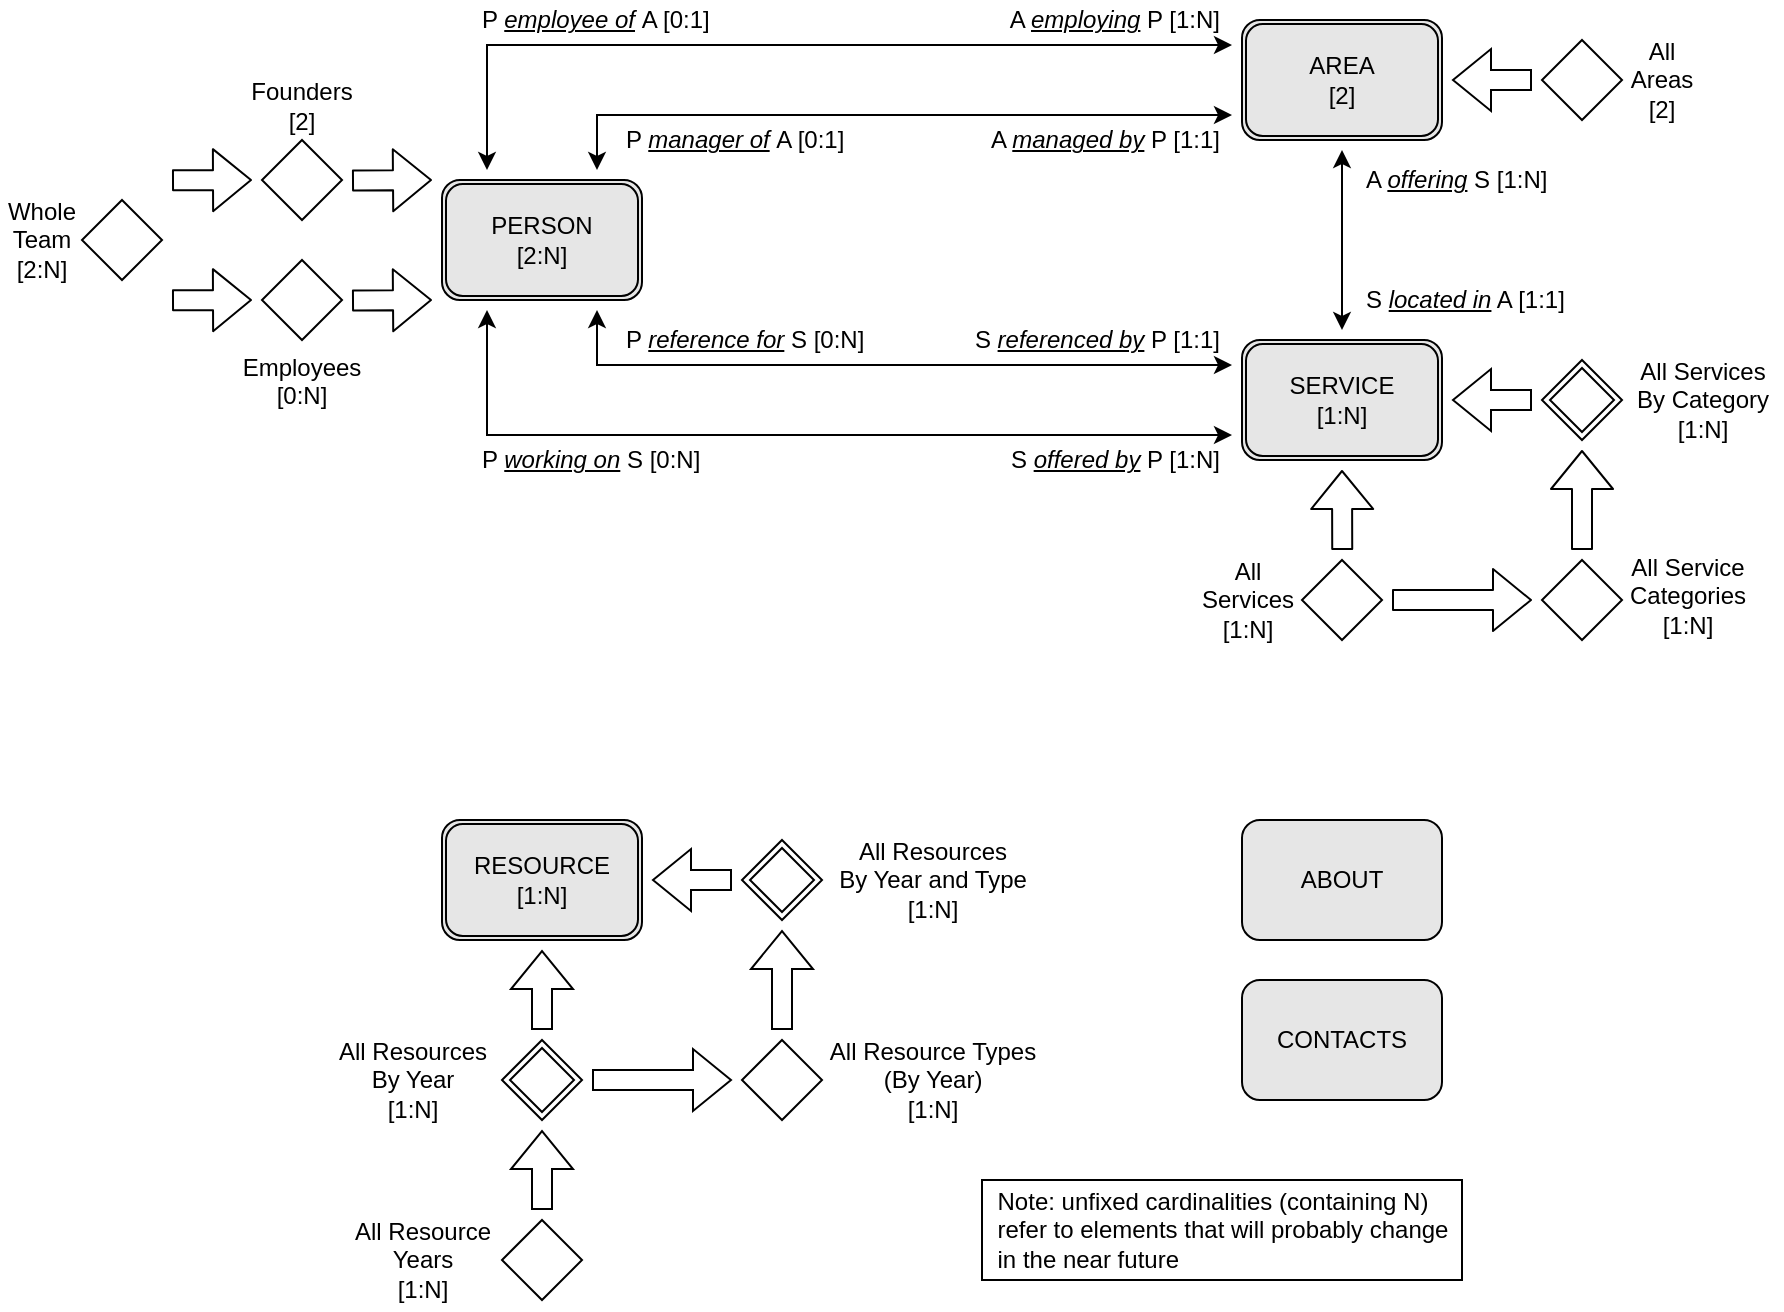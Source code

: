 <mxfile version="14.6.13" type="device" pages="3"><diagram id="yiEEfvWXBR8GS9tbL8R9" name="C-IDM Large"><mxGraphModel dx="1106" dy="816" grid="1" gridSize="10" guides="1" tooltips="1" connect="1" arrows="1" fold="1" page="1" pageScale="1" pageWidth="1169" pageHeight="827" math="0" shadow="0"><root><mxCell id="D0sDmcQRK2Sxavo-_jqE-0"/><mxCell id="D0sDmcQRK2Sxavo-_jqE-1" parent="D0sDmcQRK2Sxavo-_jqE-0"/><mxCell id="D0sDmcQRK2Sxavo-_jqE-2" value="ABOUT" style="shape=ext;rounded=1;html=1;whiteSpace=wrap;fillColor=#E6E6E6;perimeterSpacing=5;" parent="D0sDmcQRK2Sxavo-_jqE-1" vertex="1"><mxGeometry x="730" y="450" width="100" height="60" as="geometry"/></mxCell><mxCell id="D0sDmcQRK2Sxavo-_jqE-3" value="CONTACTS" style="shape=ext;rounded=1;html=1;whiteSpace=wrap;fillColor=#E6E6E6;perimeterSpacing=5;" parent="D0sDmcQRK2Sxavo-_jqE-1" vertex="1"><mxGeometry x="730" y="530" width="100" height="60" as="geometry"/></mxCell><mxCell id="aa_QQz-tvO0px5RvBpDg-8" value="S &lt;i&gt;&lt;u&gt;located in&lt;/u&gt;&lt;/i&gt; A [1:1]" style="text;html=1;align=left;verticalAlign=middle;resizable=0;points=[];autosize=1;strokeColor=none;" parent="D0sDmcQRK2Sxavo-_jqE-1" vertex="1"><mxGeometry x="790" y="180" width="110" height="20" as="geometry"/></mxCell><mxCell id="aa_QQz-tvO0px5RvBpDg-9" value="A &lt;u style=&quot;font-style: italic&quot;&gt;offering&lt;/u&gt;&amp;nbsp;S [1:N]" style="text;html=1;align=left;verticalAlign=middle;resizable=0;points=[];autosize=1;strokeColor=none;" parent="D0sDmcQRK2Sxavo-_jqE-1" vertex="1"><mxGeometry x="790" y="120" width="110" height="20" as="geometry"/></mxCell><mxCell id="aa_QQz-tvO0px5RvBpDg-21" style="edgeStyle=orthogonalEdgeStyle;rounded=0;orthogonalLoop=1;jettySize=auto;html=1;exitX=0.5;exitY=1;exitDx=0;exitDy=0;entryX=0.5;entryY=0;entryDx=0;entryDy=0;startArrow=classic;startFill=1;" parent="D0sDmcQRK2Sxavo-_jqE-1" source="aa_QQz-tvO0px5RvBpDg-15" target="aa_QQz-tvO0px5RvBpDg-16" edge="1"><mxGeometry relative="1" as="geometry"/></mxCell><mxCell id="aa_QQz-tvO0px5RvBpDg-96" value="" style="group" parent="D0sDmcQRK2Sxavo-_jqE-1" vertex="1" connectable="0"><mxGeometry x="730" y="210" width="270" height="150" as="geometry"/></mxCell><mxCell id="aa_QQz-tvO0px5RvBpDg-16" value="SERVICE&lt;br&gt;[1:N]" style="shape=ext;rounded=1;html=1;whiteSpace=wrap;double=1;fillColor=#E6E6E6;perimeterSpacing=5;" parent="aa_QQz-tvO0px5RvBpDg-96" vertex="1"><mxGeometry width="100" height="60" as="geometry"/></mxCell><mxCell id="aa_QQz-tvO0px5RvBpDg-62" value="All Services [1:N]" style="rhombus;whiteSpace=wrap;html=1;labelPosition=left;verticalLabelPosition=middle;align=center;verticalAlign=middle;perimeterSpacing=5;spacingRight=15;" parent="aa_QQz-tvO0px5RvBpDg-96" vertex="1"><mxGeometry x="30" y="110" width="40" height="40" as="geometry"/></mxCell><mxCell id="aa_QQz-tvO0px5RvBpDg-78" value="" style="edgeStyle=orthogonalEdgeStyle;shape=flexArrow;rounded=0;orthogonalLoop=1;jettySize=auto;html=1;startArrow=none;startFill=0;endArrow=block;endFill=0;startSize=6;endSize=6;strokeWidth=1;" parent="aa_QQz-tvO0px5RvBpDg-96" source="aa_QQz-tvO0px5RvBpDg-64" target="aa_QQz-tvO0px5RvBpDg-16" edge="1"><mxGeometry relative="1" as="geometry"/></mxCell><mxCell id="aa_QQz-tvO0px5RvBpDg-64" value="" style="rhombus;whiteSpace=wrap;html=1;double=1;labelPosition=right;verticalLabelPosition=middle;align=center;verticalAlign=middle;spacingLeft=15;perimeterSpacing=5;" parent="aa_QQz-tvO0px5RvBpDg-96" vertex="1"><mxGeometry x="150" y="10" width="40" height="40" as="geometry"/></mxCell><mxCell id="aa_QQz-tvO0px5RvBpDg-69" value="" style="shape=flexArrow;endArrow=classic;html=1;startSize=6;endSize=6;strokeWidth=1;" parent="aa_QQz-tvO0px5RvBpDg-96" edge="1"><mxGeometry width="50" height="50" relative="1" as="geometry"><mxPoint x="170" y="105" as="sourcePoint"/><mxPoint x="170.0" y="55" as="targetPoint"/></mxGeometry></mxCell><mxCell id="aa_QQz-tvO0px5RvBpDg-70" value="All Service Categories&lt;br&gt;[1:N]" style="rhombus;whiteSpace=wrap;html=1;labelPosition=right;verticalLabelPosition=middle;align=center;verticalAlign=middle;perimeterSpacing=5;spacingLeft=25;spacingTop=-5;" parent="aa_QQz-tvO0px5RvBpDg-96" vertex="1"><mxGeometry x="150" y="110" width="40" height="40" as="geometry"/></mxCell><mxCell id="aa_QQz-tvO0px5RvBpDg-73" value="" style="shape=flexArrow;endArrow=classic;html=1;startSize=6;endSize=6;strokeWidth=1;entryX=0;entryY=0.5;entryDx=0;entryDy=0;exitX=1;exitY=0.5;exitDx=0;exitDy=0;" parent="aa_QQz-tvO0px5RvBpDg-96" source="aa_QQz-tvO0px5RvBpDg-62" target="aa_QQz-tvO0px5RvBpDg-70" edge="1"><mxGeometry width="50" height="50" relative="1" as="geometry"><mxPoint x="80" y="130" as="sourcePoint"/><mxPoint x="140" y="130" as="targetPoint"/></mxGeometry></mxCell><mxCell id="aa_QQz-tvO0px5RvBpDg-76" value="" style="shape=flexArrow;endArrow=classic;html=1;startSize=6;endSize=6;strokeWidth=1;" parent="aa_QQz-tvO0px5RvBpDg-96" edge="1"><mxGeometry width="50" height="50" relative="1" as="geometry"><mxPoint x="50.12" y="105" as="sourcePoint"/><mxPoint x="50" y="65" as="targetPoint"/></mxGeometry></mxCell><mxCell id="aa_QQz-tvO0px5RvBpDg-81" value="All Services&lt;br&gt;By Category&lt;br&gt;[1:N]" style="text;html=1;align=center;verticalAlign=middle;resizable=0;points=[];autosize=1;strokeColor=none;" parent="aa_QQz-tvO0px5RvBpDg-96" vertex="1"><mxGeometry x="190" y="5" width="80" height="50" as="geometry"/></mxCell><mxCell id="aa_QQz-tvO0px5RvBpDg-98" value="" style="group" parent="D0sDmcQRK2Sxavo-_jqE-1" vertex="1" connectable="0"><mxGeometry x="150" y="110" width="280" height="100" as="geometry"/></mxCell><mxCell id="aa_QQz-tvO0px5RvBpDg-14" value="PERSON&lt;br&gt;[2:N]" style="shape=ext;rounded=1;html=1;whiteSpace=wrap;double=1;fillColor=#E6E6E6;perimeterSpacing=5;" parent="aa_QQz-tvO0px5RvBpDg-98" vertex="1"><mxGeometry x="180" y="20" width="100" height="60" as="geometry"/></mxCell><mxCell id="aa_QQz-tvO0px5RvBpDg-28" value="Founders [2]" style="rhombus;whiteSpace=wrap;html=1;labelPosition=center;verticalLabelPosition=top;align=center;verticalAlign=bottom;perimeterSpacing=5;" parent="aa_QQz-tvO0px5RvBpDg-98" vertex="1"><mxGeometry x="90" width="40" height="40" as="geometry"/></mxCell><mxCell id="aa_QQz-tvO0px5RvBpDg-31" value="Employees [0:N]" style="rhombus;whiteSpace=wrap;html=1;labelPosition=center;verticalLabelPosition=bottom;align=center;verticalAlign=top;perimeterSpacing=5;" parent="aa_QQz-tvO0px5RvBpDg-98" vertex="1"><mxGeometry x="90" y="60" width="40" height="40" as="geometry"/></mxCell><mxCell id="aa_QQz-tvO0px5RvBpDg-36" value="Whole Team [2:N]" style="rhombus;whiteSpace=wrap;html=1;labelPosition=left;verticalLabelPosition=middle;align=center;verticalAlign=middle;perimeterSpacing=5;" parent="aa_QQz-tvO0px5RvBpDg-98" vertex="1"><mxGeometry y="30" width="40" height="40" as="geometry"/></mxCell><mxCell id="aa_QQz-tvO0px5RvBpDg-61" value="" style="shape=flexArrow;endArrow=classic;html=1;startSize=6;endSize=6;strokeWidth=1;" parent="aa_QQz-tvO0px5RvBpDg-98" edge="1"><mxGeometry width="50" height="50" relative="1" as="geometry"><mxPoint x="135" y="20.29" as="sourcePoint"/><mxPoint x="175" y="20" as="targetPoint"/></mxGeometry></mxCell><mxCell id="aa_QQz-tvO0px5RvBpDg-71" value="" style="shape=flexArrow;endArrow=classic;html=1;startSize=6;endSize=6;strokeWidth=1;" parent="aa_QQz-tvO0px5RvBpDg-98" edge="1"><mxGeometry width="50" height="50" relative="1" as="geometry"><mxPoint x="45" y="80.15" as="sourcePoint"/><mxPoint x="85" y="80" as="targetPoint"/></mxGeometry></mxCell><mxCell id="aa_QQz-tvO0px5RvBpDg-74" value="" style="shape=flexArrow;endArrow=classic;html=1;startSize=6;endSize=6;strokeWidth=1;" parent="aa_QQz-tvO0px5RvBpDg-98" edge="1"><mxGeometry width="50" height="50" relative="1" as="geometry"><mxPoint x="135" y="80.29" as="sourcePoint"/><mxPoint x="175" y="80" as="targetPoint"/></mxGeometry></mxCell><mxCell id="aa_QQz-tvO0px5RvBpDg-75" value="" style="shape=flexArrow;endArrow=classic;html=1;startSize=6;endSize=6;strokeWidth=1;" parent="aa_QQz-tvO0px5RvBpDg-98" edge="1"><mxGeometry width="50" height="50" relative="1" as="geometry"><mxPoint x="45" y="20.15" as="sourcePoint"/><mxPoint x="85" y="20" as="targetPoint"/></mxGeometry></mxCell><mxCell id="aa_QQz-tvO0px5RvBpDg-104" value="" style="group" parent="D0sDmcQRK2Sxavo-_jqE-1" vertex="1" connectable="0"><mxGeometry x="270" y="450" width="365" height="245" as="geometry"/></mxCell><mxCell id="D0sDmcQRK2Sxavo-_jqE-6" value="RESOURCE&lt;br&gt;[1:N]" style="shape=ext;rounded=1;html=1;whiteSpace=wrap;double=1;fillColor=#E6E6E6;perimeterSpacing=5;" parent="aa_QQz-tvO0px5RvBpDg-104" vertex="1"><mxGeometry x="60" width="100" height="60" as="geometry"/></mxCell><mxCell id="aa_QQz-tvO0px5RvBpDg-88" style="edgeStyle=orthogonalEdgeStyle;shape=flexArrow;rounded=0;orthogonalLoop=1;jettySize=auto;html=1;entryX=1;entryY=0.5;entryDx=0;entryDy=0;startArrow=none;startFill=0;endArrow=block;endFill=0;startSize=6;endSize=6;strokeWidth=1;" parent="aa_QQz-tvO0px5RvBpDg-104" source="aa_QQz-tvO0px5RvBpDg-82" target="D0sDmcQRK2Sxavo-_jqE-6" edge="1"><mxGeometry relative="1" as="geometry"/></mxCell><mxCell id="aa_QQz-tvO0px5RvBpDg-87" style="edgeStyle=orthogonalEdgeStyle;shape=flexArrow;rounded=0;orthogonalLoop=1;jettySize=auto;html=1;exitX=0.5;exitY=0;exitDx=0;exitDy=0;entryX=0.5;entryY=1;entryDx=0;entryDy=0;startArrow=none;startFill=0;endArrow=block;endFill=0;startSize=6;endSize=6;strokeWidth=1;" parent="aa_QQz-tvO0px5RvBpDg-104" source="aa_QQz-tvO0px5RvBpDg-84" target="D0sDmcQRK2Sxavo-_jqE-6" edge="1"><mxGeometry relative="1" as="geometry"/></mxCell><mxCell id="aa_QQz-tvO0px5RvBpDg-91" style="edgeStyle=orthogonalEdgeStyle;shape=flexArrow;rounded=0;orthogonalLoop=1;jettySize=auto;html=1;exitX=0.5;exitY=0;exitDx=0;exitDy=0;entryX=0.5;entryY=1;entryDx=0;entryDy=0;startArrow=none;startFill=0;endArrow=block;endFill=0;startSize=6;endSize=6;strokeWidth=1;" parent="aa_QQz-tvO0px5RvBpDg-104" source="aa_QQz-tvO0px5RvBpDg-89" target="aa_QQz-tvO0px5RvBpDg-82" edge="1"><mxGeometry relative="1" as="geometry"/></mxCell><mxCell id="aa_QQz-tvO0px5RvBpDg-92" style="edgeStyle=orthogonalEdgeStyle;shape=flexArrow;rounded=0;orthogonalLoop=1;jettySize=auto;html=1;exitX=1;exitY=0.5;exitDx=0;exitDy=0;entryX=0;entryY=0.5;entryDx=0;entryDy=0;startArrow=none;startFill=0;endArrow=block;endFill=0;startSize=6;endSize=6;strokeWidth=1;" parent="aa_QQz-tvO0px5RvBpDg-104" source="aa_QQz-tvO0px5RvBpDg-84" target="aa_QQz-tvO0px5RvBpDg-89" edge="1"><mxGeometry relative="1" as="geometry"/></mxCell><mxCell id="aa_QQz-tvO0px5RvBpDg-94" style="edgeStyle=orthogonalEdgeStyle;shape=flexArrow;rounded=0;orthogonalLoop=1;jettySize=auto;html=1;entryX=0.5;entryY=1;entryDx=0;entryDy=0;startArrow=none;startFill=0;endArrow=block;endFill=0;startSize=6;endSize=6;strokeWidth=1;" parent="aa_QQz-tvO0px5RvBpDg-104" source="aa_QQz-tvO0px5RvBpDg-93" target="aa_QQz-tvO0px5RvBpDg-84" edge="1"><mxGeometry relative="1" as="geometry"/></mxCell><mxCell id="aa_QQz-tvO0px5RvBpDg-111" value="" style="group" parent="aa_QQz-tvO0px5RvBpDg-104" vertex="1" connectable="0"><mxGeometry x="210" y="105" width="155" height="50" as="geometry"/></mxCell><mxCell id="aa_QQz-tvO0px5RvBpDg-89" value="" style="rhombus;whiteSpace=wrap;html=1;labelPosition=right;verticalLabelPosition=middle;align=left;verticalAlign=middle;perimeterSpacing=5;spacingRight=15;" parent="aa_QQz-tvO0px5RvBpDg-111" vertex="1"><mxGeometry y="5" width="40" height="40" as="geometry"/></mxCell><mxCell id="aa_QQz-tvO0px5RvBpDg-90" value="All Resource Types&lt;br&gt;(By Year)&lt;br&gt;[1:N]" style="text;html=1;align=center;verticalAlign=middle;resizable=0;points=[];autosize=1;strokeColor=none;" parent="aa_QQz-tvO0px5RvBpDg-111" vertex="1"><mxGeometry x="35" width="120" height="50" as="geometry"/></mxCell><mxCell id="aa_QQz-tvO0px5RvBpDg-112" value="" style="group" parent="aa_QQz-tvO0px5RvBpDg-104" vertex="1" connectable="0"><mxGeometry x="210" y="5" width="150" height="50" as="geometry"/></mxCell><mxCell id="aa_QQz-tvO0px5RvBpDg-82" value="" style="rhombus;whiteSpace=wrap;html=1;double=1;labelPosition=right;verticalLabelPosition=middle;align=center;verticalAlign=middle;spacingLeft=15;perimeterSpacing=5;" parent="aa_QQz-tvO0px5RvBpDg-112" vertex="1"><mxGeometry y="5" width="40" height="40" as="geometry"/></mxCell><mxCell id="aa_QQz-tvO0px5RvBpDg-83" value="All Resources&lt;br&gt;By Year and Type&lt;br&gt;[1:N]" style="text;html=1;align=center;verticalAlign=middle;resizable=0;points=[];autosize=1;strokeColor=none;" parent="aa_QQz-tvO0px5RvBpDg-112" vertex="1"><mxGeometry x="40" width="110" height="50" as="geometry"/></mxCell><mxCell id="aa_QQz-tvO0px5RvBpDg-113" value="" style="group" parent="aa_QQz-tvO0px5RvBpDg-104" vertex="1" connectable="0"><mxGeometry x="10" y="195" width="120" height="50" as="geometry"/></mxCell><mxCell id="aa_QQz-tvO0px5RvBpDg-93" value="" style="rhombus;whiteSpace=wrap;html=1;labelPosition=left;verticalLabelPosition=middle;align=center;verticalAlign=middle;perimeterSpacing=5;spacingRight=15;" parent="aa_QQz-tvO0px5RvBpDg-113" vertex="1"><mxGeometry x="80" y="5" width="40" height="40" as="geometry"/></mxCell><mxCell id="aa_QQz-tvO0px5RvBpDg-95" value="All Resource&lt;br&gt;Years&lt;br&gt;[1:N]" style="text;html=1;align=center;verticalAlign=middle;resizable=0;points=[];autosize=1;strokeColor=none;" parent="aa_QQz-tvO0px5RvBpDg-113" vertex="1"><mxGeometry width="80" height="50" as="geometry"/></mxCell><mxCell id="aa_QQz-tvO0px5RvBpDg-114" value="" style="group" parent="aa_QQz-tvO0px5RvBpDg-104" vertex="1" connectable="0"><mxGeometry y="105" width="130" height="50" as="geometry"/></mxCell><mxCell id="aa_QQz-tvO0px5RvBpDg-84" value="" style="rhombus;whiteSpace=wrap;html=1;double=1;labelPosition=right;verticalLabelPosition=middle;align=center;verticalAlign=middle;spacingLeft=15;perimeterSpacing=5;" parent="aa_QQz-tvO0px5RvBpDg-114" vertex="1"><mxGeometry x="90" y="5" width="40" height="40" as="geometry"/></mxCell><mxCell id="aa_QQz-tvO0px5RvBpDg-85" value="All Resources&lt;br&gt;By Year&lt;br&gt;[1:N]" style="text;html=1;align=center;verticalAlign=middle;resizable=0;points=[];autosize=1;strokeColor=none;" parent="aa_QQz-tvO0px5RvBpDg-114" vertex="1"><mxGeometry width="90" height="50" as="geometry"/></mxCell><mxCell id="aa_QQz-tvO0px5RvBpDg-15" value="AREA&lt;br&gt;[2]" style="shape=ext;rounded=1;html=1;whiteSpace=wrap;double=1;fillColor=#E6E6E6;perimeterSpacing=5;" parent="D0sDmcQRK2Sxavo-_jqE-1" vertex="1"><mxGeometry x="730" y="50" width="100" height="60" as="geometry"/></mxCell><mxCell id="aa_QQz-tvO0px5RvBpDg-59" style="edgeStyle=orthogonalEdgeStyle;shape=flexArrow;rounded=0;orthogonalLoop=1;jettySize=auto;html=1;entryX=1;entryY=0.5;entryDx=0;entryDy=0;startArrow=none;startFill=0;endArrow=block;endFill=0;startSize=6;endSize=6;strokeWidth=1;" parent="D0sDmcQRK2Sxavo-_jqE-1" source="aa_QQz-tvO0px5RvBpDg-58" target="aa_QQz-tvO0px5RvBpDg-15" edge="1"><mxGeometry x="730" y="-40" as="geometry"/></mxCell><mxCell id="aa_QQz-tvO0px5RvBpDg-58" value="All Areas [2]" style="rhombus;whiteSpace=wrap;html=1;labelPosition=right;verticalLabelPosition=middle;align=center;verticalAlign=middle;perimeterSpacing=5;" parent="D0sDmcQRK2Sxavo-_jqE-1" vertex="1"><mxGeometry x="880" y="60" width="40" height="40" as="geometry"/></mxCell><mxCell id="aa_QQz-tvO0px5RvBpDg-17" style="edgeStyle=orthogonalEdgeStyle;rounded=0;orthogonalLoop=1;jettySize=auto;html=1;exitX=0.75;exitY=0;exitDx=0;exitDy=0;entryX=0;entryY=0.75;entryDx=0;entryDy=0;startArrow=classic;startFill=1;" parent="D0sDmcQRK2Sxavo-_jqE-1" source="aa_QQz-tvO0px5RvBpDg-14" target="aa_QQz-tvO0px5RvBpDg-15" edge="1"><mxGeometry relative="1" as="geometry"><Array as="points"><mxPoint x="408" y="98"/></Array></mxGeometry></mxCell><mxCell id="aa_QQz-tvO0px5RvBpDg-18" style="edgeStyle=orthogonalEdgeStyle;rounded=0;orthogonalLoop=1;jettySize=auto;html=1;exitX=0.25;exitY=0;exitDx=0;exitDy=0;entryX=0;entryY=0.25;entryDx=0;entryDy=0;startArrow=classic;startFill=1;" parent="D0sDmcQRK2Sxavo-_jqE-1" source="aa_QQz-tvO0px5RvBpDg-14" target="aa_QQz-tvO0px5RvBpDg-15" edge="1"><mxGeometry relative="1" as="geometry"><Array as="points"><mxPoint x="353" y="63"/></Array></mxGeometry></mxCell><mxCell id="aa_QQz-tvO0px5RvBpDg-12" value="P &lt;u style=&quot;font-style: italic&quot;&gt;employee of&lt;/u&gt;&amp;nbsp;A [0:1]" style="text;html=1;align=left;verticalAlign=middle;resizable=0;points=[];autosize=1;strokeColor=none;" parent="D0sDmcQRK2Sxavo-_jqE-1" vertex="1"><mxGeometry x="347.5" y="40" width="130" height="20" as="geometry"/></mxCell><mxCell id="aa_QQz-tvO0px5RvBpDg-13" value="A &lt;u style=&quot;font-style: italic&quot;&gt;employing&lt;/u&gt;&amp;nbsp;P [1:N]" style="text;html=1;align=right;verticalAlign=middle;resizable=0;points=[];autosize=1;strokeColor=none;" parent="D0sDmcQRK2Sxavo-_jqE-1" vertex="1"><mxGeometry x="600" y="40" width="120" height="20" as="geometry"/></mxCell><mxCell id="aa_QQz-tvO0px5RvBpDg-10" value="P &lt;u style=&quot;font-style: italic&quot;&gt;manager of&lt;/u&gt;&amp;nbsp;A [0:1]" style="text;html=1;align=left;verticalAlign=middle;resizable=0;points=[];autosize=1;strokeColor=none;" parent="D0sDmcQRK2Sxavo-_jqE-1" vertex="1"><mxGeometry x="420" y="100" width="120" height="20" as="geometry"/></mxCell><mxCell id="aa_QQz-tvO0px5RvBpDg-11" value="A &lt;u style=&quot;font-style: italic&quot;&gt;managed by&lt;/u&gt;&amp;nbsp;P [1:1]" style="text;html=1;align=right;verticalAlign=middle;resizable=0;points=[];autosize=1;strokeColor=none;" parent="D0sDmcQRK2Sxavo-_jqE-1" vertex="1"><mxGeometry x="590" y="100" width="130" height="20" as="geometry"/></mxCell><mxCell id="aa_QQz-tvO0px5RvBpDg-19" style="edgeStyle=orthogonalEdgeStyle;rounded=0;orthogonalLoop=1;jettySize=auto;html=1;exitX=0.75;exitY=1;exitDx=0;exitDy=0;entryX=0;entryY=0.25;entryDx=0;entryDy=0;startArrow=classic;startFill=1;" parent="D0sDmcQRK2Sxavo-_jqE-1" source="aa_QQz-tvO0px5RvBpDg-14" target="aa_QQz-tvO0px5RvBpDg-16" edge="1"><mxGeometry x="408" y="200" as="geometry"><Array as="points"><mxPoint x="408" y="223"/></Array></mxGeometry></mxCell><mxCell id="aa_QQz-tvO0px5RvBpDg-22" value="P &lt;u style=&quot;font-style: italic&quot;&gt;reference for&lt;/u&gt;&amp;nbsp;S [0:N]" style="text;html=1;align=left;verticalAlign=middle;resizable=0;points=[];autosize=1;strokeColor=none;" parent="D0sDmcQRK2Sxavo-_jqE-1" vertex="1"><mxGeometry x="420" y="200" width="130" height="20" as="geometry"/></mxCell><mxCell id="aa_QQz-tvO0px5RvBpDg-25" value="S &lt;u style=&quot;font-style: italic&quot;&gt;referenced by&lt;/u&gt;&amp;nbsp;P [1:1]" style="text;html=1;align=right;verticalAlign=middle;resizable=0;points=[];autosize=1;strokeColor=none;" parent="D0sDmcQRK2Sxavo-_jqE-1" vertex="1"><mxGeometry x="580" y="200" width="140" height="20" as="geometry"/></mxCell><mxCell id="aa_QQz-tvO0px5RvBpDg-20" style="edgeStyle=orthogonalEdgeStyle;rounded=0;orthogonalLoop=1;jettySize=auto;html=1;exitX=0.25;exitY=1;exitDx=0;exitDy=0;entryX=0;entryY=0.75;entryDx=0;entryDy=0;startArrow=classic;startFill=1;" parent="D0sDmcQRK2Sxavo-_jqE-1" source="aa_QQz-tvO0px5RvBpDg-14" target="aa_QQz-tvO0px5RvBpDg-16" edge="1"><mxGeometry x="320" y="298" as="geometry"><Array as="points"><mxPoint x="353" y="258"/></Array></mxGeometry></mxCell><mxCell id="aa_QQz-tvO0px5RvBpDg-23" value="P &lt;u style=&quot;font-style: italic&quot;&gt;working on&lt;/u&gt;&amp;nbsp;S [0:N]" style="text;html=1;align=left;verticalAlign=middle;resizable=0;points=[];autosize=1;strokeColor=none;" parent="D0sDmcQRK2Sxavo-_jqE-1" vertex="1"><mxGeometry x="347.5" y="260" width="120" height="20" as="geometry"/></mxCell><mxCell id="aa_QQz-tvO0px5RvBpDg-24" value="S &lt;u style=&quot;font-style: italic&quot;&gt;offered by&lt;/u&gt;&amp;nbsp;P [1:N]" style="text;html=1;align=right;verticalAlign=middle;resizable=0;points=[];autosize=1;strokeColor=none;" parent="D0sDmcQRK2Sxavo-_jqE-1" vertex="1"><mxGeometry x="600" y="260" width="120" height="20" as="geometry"/></mxCell><mxCell id="aa_QQz-tvO0px5RvBpDg-115" value="&lt;div style=&quot;text-align: left&quot;&gt;&lt;span&gt;Note: unfixed cardinalities (containing N)&lt;/span&gt;&lt;/div&gt;&lt;div style=&quot;text-align: left&quot;&gt;&lt;span&gt;refer to elements that will probably change&lt;/span&gt;&lt;/div&gt;&lt;div style=&quot;text-align: left&quot;&gt;&lt;span&gt;in the near future&lt;/span&gt;&lt;/div&gt;" style="text;html=1;align=center;verticalAlign=middle;resizable=0;points=[];autosize=1;strokeColor=#000000;" parent="D0sDmcQRK2Sxavo-_jqE-1" vertex="1"><mxGeometry x="600" y="630" width="240" height="50" as="geometry"/></mxCell></root></mxGraphModel></diagram><diagram id="KHrwSTHuRVniNS-P4w0h" name="C-IDM Small"><mxGraphModel dx="1106" dy="816" grid="1" gridSize="10" guides="1" tooltips="1" connect="1" arrows="1" fold="1" page="1" pageScale="1" pageWidth="827" pageHeight="1169" math="0" shadow="0"><root><mxCell id="JIJf7vq_qyPtRSVUMEjz-0"/><mxCell id="JIJf7vq_qyPtRSVUMEjz-1" parent="JIJf7vq_qyPtRSVUMEjz-0"/><mxCell id="JIJf7vq_qyPtRSVUMEjz-2" value="TOPIC: About" style="swimlane;fontStyle=0;childLayout=stackLayout;horizontal=1;startSize=26;horizontalStack=0;resizeParent=1;resizeParentMax=0;resizeLast=0;collapsible=1;marginBottom=0;align=center;fillColor=#f5f5f5;strokeColor=#666666;fontColor=#333333;" parent="JIJf7vq_qyPtRSVUMEjz-1" vertex="1"><mxGeometry x="40" y="40" width="360" height="182" as="geometry"/></mxCell><mxCell id="JIJf7vq_qyPtRSVUMEjz-3" value="TITLE: &quot;About Us&quot;" style="text;align=left;verticalAlign=top;spacingLeft=4;spacingRight=4;overflow=hidden;rotatable=0;points=[[0,0.5],[1,0.5]];portConstraint=eastwest;fontStyle=0;" parent="JIJf7vq_qyPtRSVUMEjz-2" vertex="1"><mxGeometry y="26" width="360" height="26" as="geometry"/></mxCell><mxCell id="JIJf7vq_qyPtRSVUMEjz-4" value="COVER: Image (Decorative)" style="text;align=left;verticalAlign=top;spacingLeft=4;spacingRight=4;overflow=hidden;rotatable=0;points=[[0,0.5],[1,0.5]];portConstraint=eastwest;" parent="JIJf7vq_qyPtRSVUMEjz-2" vertex="1"><mxGeometry y="52" width="360" height="26" as="geometry"/></mxCell><mxCell id="JIJf7vq_qyPtRSVUMEjz-5" value="SECTION TITLE: &quot;Your Protection, Our Mission&quot;" style="text;align=left;verticalAlign=top;spacingLeft=4;spacingRight=4;overflow=hidden;rotatable=0;points=[[0,0.5],[1,0.5]];portConstraint=eastwest;" parent="JIJf7vq_qyPtRSVUMEjz-2" vertex="1"><mxGeometry y="78" width="360" height="26" as="geometry"/></mxCell><mxCell id="JIJf7vq_qyPtRSVUMEjz-11" value="MISSION: Text (max 150 words)" style="text;align=left;verticalAlign=top;spacingLeft=4;spacingRight=4;overflow=hidden;rotatable=0;points=[[0,0.5],[1,0.5]];portConstraint=eastwest;" parent="JIJf7vq_qyPtRSVUMEjz-2" vertex="1"><mxGeometry y="104" width="360" height="26" as="geometry"/></mxCell><mxCell id="NoFB3faQzUZEpGl88dDw-28" value="SECTION TITLE: &quot;It Is Not A Matter Of If, But When And How&quot;" style="text;align=left;verticalAlign=top;spacingLeft=4;spacingRight=4;overflow=hidden;rotatable=0;points=[[0,0.5],[1,0.5]];portConstraint=eastwest;" parent="JIJf7vq_qyPtRSVUMEjz-2" vertex="1"><mxGeometry y="130" width="360" height="26" as="geometry"/></mxCell><mxCell id="NoFB3faQzUZEpGl88dDw-30" value="THREATS: List [Name, Description (max 50 words)]" style="text;align=left;verticalAlign=top;spacingLeft=4;spacingRight=4;overflow=hidden;rotatable=0;points=[[0,0.5],[1,0.5]];portConstraint=eastwest;" parent="JIJf7vq_qyPtRSVUMEjz-2" vertex="1"><mxGeometry y="156" width="360" height="26" as="geometry"/></mxCell><mxCell id="JIJf7vq_qyPtRSVUMEjz-12" value="TOPIC: Contacts" style="swimlane;fontStyle=0;childLayout=stackLayout;horizontal=1;startSize=26;horizontalStack=0;resizeParent=1;resizeParentMax=0;resizeLast=0;collapsible=1;marginBottom=0;align=center;fillColor=#f5f5f5;strokeColor=#666666;fontColor=#333333;" parent="JIJf7vq_qyPtRSVUMEjz-1" vertex="1"><mxGeometry x="40" y="265" width="360" height="234" as="geometry"/></mxCell><mxCell id="JIJf7vq_qyPtRSVUMEjz-13" value="TITLE: &quot;Let's Connect&quot;" style="text;align=left;verticalAlign=top;spacingLeft=4;spacingRight=4;overflow=hidden;rotatable=0;points=[[0,0.5],[1,0.5]];portConstraint=eastwest;fontStyle=0;" parent="JIJf7vq_qyPtRSVUMEjz-12" vertex="1"><mxGeometry y="26" width="360" height="26" as="geometry"/></mxCell><mxCell id="JIJf7vq_qyPtRSVUMEjz-14" value="COVER: Image (Decorative)" style="text;align=left;verticalAlign=top;spacingLeft=4;spacingRight=4;overflow=hidden;rotatable=0;points=[[0,0.5],[1,0.5]];portConstraint=eastwest;" parent="JIJf7vq_qyPtRSVUMEjz-12" vertex="1"><mxGeometry y="52" width="360" height="26" as="geometry"/></mxCell><mxCell id="JIJf7vq_qyPtRSVUMEjz-15" value="SECTION TITLE: &quot;We Can Guarantee Your Protection Together&quot;" style="text;align=left;verticalAlign=top;spacingLeft=4;spacingRight=4;overflow=hidden;rotatable=0;points=[[0,0.5],[1,0.5]];portConstraint=eastwest;" parent="JIJf7vq_qyPtRSVUMEjz-12" vertex="1"><mxGeometry y="78" width="360" height="26" as="geometry"/></mxCell><mxCell id="JIJf7vq_qyPtRSVUMEjz-16" value="EMAIL FORM: Inputs [Name, Email, Subject, Message]" style="text;align=left;verticalAlign=top;spacingLeft=4;spacingRight=4;overflow=hidden;rotatable=0;points=[[0,0.5],[1,0.5]];portConstraint=eastwest;" parent="JIJf7vq_qyPtRSVUMEjz-12" vertex="1"><mxGeometry y="104" width="360" height="26" as="geometry"/></mxCell><mxCell id="JIJf7vq_qyPtRSVUMEjz-17" value="SECTION TITLE: &quot;Come And See Us&quot;" style="text;align=left;verticalAlign=top;spacingLeft=4;spacingRight=4;overflow=hidden;rotatable=0;points=[[0,0.5],[1,0.5]];portConstraint=eastwest;" parent="JIJf7vq_qyPtRSVUMEjz-12" vertex="1"><mxGeometry y="130" width="360" height="26" as="geometry"/></mxCell><mxCell id="JIJf7vq_qyPtRSVUMEjz-18" value="HOW TO REACH US: Text (max 20 words)" style="text;align=left;verticalAlign=top;spacingLeft=4;spacingRight=4;overflow=hidden;rotatable=0;points=[[0,0.5],[1,0.5]];portConstraint=eastwest;" parent="JIJf7vq_qyPtRSVUMEjz-12" vertex="1"><mxGeometry y="156" width="360" height="26" as="geometry"/></mxCell><mxCell id="JIJf7vq_qyPtRSVUMEjz-19" value="CONTACT INFO: Phone Number, Email Address" style="text;align=left;verticalAlign=top;spacingLeft=4;spacingRight=4;overflow=hidden;rotatable=0;points=[[0,0.5],[1,0.5]];portConstraint=eastwest;" parent="JIJf7vq_qyPtRSVUMEjz-12" vertex="1"><mxGeometry y="182" width="360" height="26" as="geometry"/></mxCell><mxCell id="NoFB3faQzUZEpGl88dDw-26" value="HEADQUARTERS: List [Address, Map]" style="text;align=left;verticalAlign=top;spacingLeft=4;spacingRight=4;overflow=hidden;rotatable=0;points=[[0,0.5],[1,0.5]];portConstraint=eastwest;" parent="JIJf7vq_qyPtRSVUMEjz-12" vertex="1"><mxGeometry y="208" width="360" height="26" as="geometry"/></mxCell><mxCell id="JIJf7vq_qyPtRSVUMEjz-20" value="GROUP: Whole Team" style="swimlane;fontStyle=0;childLayout=stackLayout;horizontal=1;startSize=26;horizontalStack=0;resizeParent=1;resizeParentMax=0;resizeLast=0;collapsible=1;marginBottom=0;align=center;fillColor=#f5f5f5;strokeColor=#666666;fontColor=#333333;" parent="JIJf7vq_qyPtRSVUMEjz-1" vertex="1"><mxGeometry x="40" y="550" width="360" height="130" as="geometry"/></mxCell><mxCell id="JIJf7vq_qyPtRSVUMEjz-21" value="TITLE: &quot;A Cutting-Edge Team Of Researchers&quot;" style="text;align=left;verticalAlign=top;spacingLeft=4;spacingRight=4;overflow=hidden;rotatable=0;points=[[0,0.5],[1,0.5]];portConstraint=eastwest;fontStyle=0;" parent="JIJf7vq_qyPtRSVUMEjz-20" vertex="1"><mxGeometry y="26" width="360" height="26" as="geometry"/></mxCell><mxCell id="JIJf7vq_qyPtRSVUMEjz-22" value="COVER: Image (Decorative)" style="text;align=left;verticalAlign=top;spacingLeft=4;spacingRight=4;overflow=hidden;rotatable=0;points=[[0,0.5],[1,0.5]];portConstraint=eastwest;" parent="JIJf7vq_qyPtRSVUMEjz-20" vertex="1"><mxGeometry y="52" width="360" height="26" as="geometry"/></mxCell><mxCell id="JIJf7vq_qyPtRSVUMEjz-23" value="SECTION TITLE: &quot;Who We Are&quot;" style="text;align=left;verticalAlign=top;spacingLeft=4;spacingRight=4;overflow=hidden;rotatable=0;points=[[0,0.5],[1,0.5]];portConstraint=eastwest;" parent="JIJf7vq_qyPtRSVUMEjz-20" vertex="1"><mxGeometry y="78" width="360" height="26" as="geometry"/></mxCell><mxCell id="JIJf7vq_qyPtRSVUMEjz-24" value="TEAM DESCRIPTION: Text (max 150 words)" style="text;align=left;verticalAlign=top;spacingLeft=4;spacingRight=4;overflow=hidden;rotatable=0;points=[[0,0.5],[1,0.5]];portConstraint=eastwest;" parent="JIJf7vq_qyPtRSVUMEjz-20" vertex="1"><mxGeometry y="104" width="360" height="26" as="geometry"/></mxCell><mxCell id="NoFB3faQzUZEpGl88dDw-2" value="GROUP: Founders" style="swimlane;fontStyle=0;childLayout=stackLayout;horizontal=1;startSize=26;horizontalStack=0;resizeParent=1;resizeParentMax=0;resizeLast=0;collapsible=1;marginBottom=0;align=center;fillColor=#f5f5f5;strokeColor=#666666;fontColor=#333333;" parent="JIJf7vq_qyPtRSVUMEjz-1" vertex="1"><mxGeometry x="40" y="730" width="360" height="92" as="geometry"/></mxCell><mxCell id="NoFB3faQzUZEpGl88dDw-7" value="SECTION TITLE: &quot;Our Founders&quot;" style="text;align=left;verticalAlign=top;spacingLeft=4;spacingRight=4;overflow=hidden;rotatable=0;points=[[0,0.5],[1,0.5]];portConstraint=eastwest;" parent="NoFB3faQzUZEpGl88dDw-2" vertex="1"><mxGeometry y="26" width="360" height="26" as="geometry"/></mxCell><mxCell id="NoFB3faQzUZEpGl88dDw-8" value="FOUNDERS PREVIEW: List [Portrait, Name, Abstract of the &#10;biography (max 25 words)]" style="text;align=left;verticalAlign=top;spacingLeft=4;spacingRight=4;overflow=hidden;rotatable=0;points=[[0,0.5],[1,0.5]];portConstraint=eastwest;" parent="NoFB3faQzUZEpGl88dDw-2" vertex="1"><mxGeometry y="52" width="360" height="40" as="geometry"/></mxCell><mxCell id="NoFB3faQzUZEpGl88dDw-11" value="GROUP: Employees" style="swimlane;fontStyle=0;childLayout=stackLayout;horizontal=1;startSize=26;horizontalStack=0;resizeParent=1;resizeParentMax=0;resizeLast=0;collapsible=1;marginBottom=0;align=center;fillColor=#f5f5f5;strokeColor=#666666;fontColor=#333333;" parent="JIJf7vq_qyPtRSVUMEjz-1" vertex="1"><mxGeometry x="40" y="870" width="360" height="78" as="geometry"/></mxCell><mxCell id="NoFB3faQzUZEpGl88dDw-18" value="SECTION TITLE: &quot;Our Employees&quot;" style="text;align=left;verticalAlign=top;spacingLeft=4;spacingRight=4;overflow=hidden;rotatable=0;points=[[0,0.5],[1,0.5]];portConstraint=eastwest;" parent="NoFB3faQzUZEpGl88dDw-11" vertex="1"><mxGeometry y="26" width="360" height="26" as="geometry"/></mxCell><mxCell id="NoFB3faQzUZEpGl88dDw-19" value="EMPLOYEES PREVIEW: List [Portrait, Name]" style="text;align=left;verticalAlign=top;spacingLeft=4;spacingRight=4;overflow=hidden;rotatable=0;points=[[0,0.5],[1,0.5]];portConstraint=eastwest;" parent="NoFB3faQzUZEpGl88dDw-11" vertex="1"><mxGeometry y="52" width="360" height="26" as="geometry"/></mxCell><mxCell id="NoFB3faQzUZEpGl88dDw-20" value="KIND OF TOPIC: Person X" style="swimlane;fontStyle=0;childLayout=stackLayout;horizontal=1;startSize=26;horizontalStack=0;resizeParent=1;resizeParentMax=0;resizeLast=0;collapsible=1;marginBottom=0;align=center;fillColor=#f5f5f5;strokeColor=#666666;fontColor=#333333;" parent="JIJf7vq_qyPtRSVUMEjz-1" vertex="1"><mxGeometry x="40" y="1000" width="360" height="130" as="geometry"/></mxCell><mxCell id="NoFB3faQzUZEpGl88dDw-21" value="TITLE: Person Full Name" style="text;align=left;verticalAlign=top;spacingLeft=4;spacingRight=4;overflow=hidden;rotatable=0;points=[[0,0.5],[1,0.5]];portConstraint=eastwest;" parent="NoFB3faQzUZEpGl88dDw-20" vertex="1"><mxGeometry y="26" width="360" height="26" as="geometry"/></mxCell><mxCell id="NoFB3faQzUZEpGl88dDw-25" value="COVER: Image (Person Portrait)" style="text;align=left;verticalAlign=top;spacingLeft=4;spacingRight=4;overflow=hidden;rotatable=0;points=[[0,0.5],[1,0.5]];portConstraint=eastwest;" parent="NoFB3faQzUZEpGl88dDw-20" vertex="1"><mxGeometry y="52" width="360" height="26" as="geometry"/></mxCell><mxCell id="NoFB3faQzUZEpGl88dDw-22" value="SECTION TITLE: &quot;About&quot; + Person Name" style="text;align=left;verticalAlign=top;spacingLeft=4;spacingRight=4;overflow=hidden;rotatable=0;points=[[0,0.5],[1,0.5]];portConstraint=eastwest;" parent="NoFB3faQzUZEpGl88dDw-20" vertex="1"><mxGeometry y="78" width="360" height="26" as="geometry"/></mxCell><mxCell id="NoFB3faQzUZEpGl88dDw-24" value="BIOGRAPHY: Text (max 150 words)" style="text;align=left;verticalAlign=top;spacingLeft=4;spacingRight=4;overflow=hidden;rotatable=0;points=[[0,0.5],[1,0.5]];portConstraint=eastwest;" parent="NoFB3faQzUZEpGl88dDw-20" vertex="1"><mxGeometry y="104" width="360" height="26" as="geometry"/></mxCell><mxCell id="NoFB3faQzUZEpGl88dDw-31" value="GROUP: All Areas" style="swimlane;fontStyle=0;childLayout=stackLayout;horizontal=1;startSize=26;horizontalStack=0;resizeParent=1;resizeParentMax=0;resizeLast=0;collapsible=1;marginBottom=0;align=center;fillColor=#f5f5f5;strokeColor=#666666;fontColor=#333333;" parent="JIJf7vq_qyPtRSVUMEjz-1" vertex="1"><mxGeometry x="440" y="40" width="360" height="170" as="geometry"/></mxCell><mxCell id="NoFB3faQzUZEpGl88dDw-32" value="TITLE: &quot;Our Fields Of Expertise&quot;" style="text;align=left;verticalAlign=top;spacingLeft=4;spacingRight=4;overflow=hidden;rotatable=0;points=[[0,0.5],[1,0.5]];portConstraint=eastwest;fontStyle=0;" parent="NoFB3faQzUZEpGl88dDw-31" vertex="1"><mxGeometry y="26" width="360" height="26" as="geometry"/></mxCell><mxCell id="NoFB3faQzUZEpGl88dDw-33" value="COVER: Image (Decorative)" style="text;align=left;verticalAlign=top;spacingLeft=4;spacingRight=4;overflow=hidden;rotatable=0;points=[[0,0.5],[1,0.5]];portConstraint=eastwest;" parent="NoFB3faQzUZEpGl88dDw-31" vertex="1"><mxGeometry y="52" width="360" height="26" as="geometry"/></mxCell><mxCell id="NoFB3faQzUZEpGl88dDw-34" value="SECTION TITLE: &quot;Overview&quot;" style="text;align=left;verticalAlign=top;spacingLeft=4;spacingRight=4;overflow=hidden;rotatable=0;points=[[0,0.5],[1,0.5]];portConstraint=eastwest;" parent="NoFB3faQzUZEpGl88dDw-31" vertex="1"><mxGeometry y="78" width="360" height="26" as="geometry"/></mxCell><mxCell id="NoFB3faQzUZEpGl88dDw-35" value="INTRODUCTION: Text (max 150 words)" style="text;align=left;verticalAlign=top;spacingLeft=4;spacingRight=4;overflow=hidden;rotatable=0;points=[[0,0.5],[1,0.5]];portConstraint=eastwest;" parent="NoFB3faQzUZEpGl88dDw-31" vertex="1"><mxGeometry y="104" width="360" height="26" as="geometry"/></mxCell><mxCell id="NoFB3faQzUZEpGl88dDw-36" value="AREAS PREVIEW: List [Image, Name, Abstract of Description &#10;(max 25 words)]" style="text;align=left;verticalAlign=top;spacingLeft=4;spacingRight=4;overflow=hidden;rotatable=0;points=[[0,0.5],[1,0.5]];portConstraint=eastwest;" parent="NoFB3faQzUZEpGl88dDw-31" vertex="1"><mxGeometry y="130" width="360" height="40" as="geometry"/></mxCell><mxCell id="NoFB3faQzUZEpGl88dDw-37" value="KIND OF TOPIC: Area X" style="swimlane;fontStyle=0;childLayout=stackLayout;horizontal=1;startSize=26;horizontalStack=0;resizeParent=1;resizeParentMax=0;resizeLast=0;collapsible=1;marginBottom=0;align=center;fillColor=#f5f5f5;strokeColor=#666666;fontColor=#333333;" parent="JIJf7vq_qyPtRSVUMEjz-1" vertex="1"><mxGeometry x="440" y="240" width="360" height="130" as="geometry"/></mxCell><mxCell id="NoFB3faQzUZEpGl88dDw-38" value="TITLE: Area Name" style="text;align=left;verticalAlign=top;spacingLeft=4;spacingRight=4;overflow=hidden;rotatable=0;points=[[0,0.5],[1,0.5]];portConstraint=eastwest;fontStyle=0;" parent="NoFB3faQzUZEpGl88dDw-37" vertex="1"><mxGeometry y="26" width="360" height="26" as="geometry"/></mxCell><mxCell id="NoFB3faQzUZEpGl88dDw-39" value="COVER: Image (Decorative)" style="text;align=left;verticalAlign=top;spacingLeft=4;spacingRight=4;overflow=hidden;rotatable=0;points=[[0,0.5],[1,0.5]];portConstraint=eastwest;" parent="NoFB3faQzUZEpGl88dDw-37" vertex="1"><mxGeometry y="52" width="360" height="26" as="geometry"/></mxCell><mxCell id="NoFB3faQzUZEpGl88dDw-40" value="SECTION TITLE: &quot;About This Area&quot;" style="text;align=left;verticalAlign=top;spacingLeft=4;spacingRight=4;overflow=hidden;rotatable=0;points=[[0,0.5],[1,0.5]];portConstraint=eastwest;" parent="NoFB3faQzUZEpGl88dDw-37" vertex="1"><mxGeometry y="78" width="360" height="26" as="geometry"/></mxCell><mxCell id="NoFB3faQzUZEpGl88dDw-41" value="AREA DESCRIPTION: Text (max 150 words)" style="text;align=left;verticalAlign=top;spacingLeft=4;spacingRight=4;overflow=hidden;rotatable=0;points=[[0,0.5],[1,0.5]];portConstraint=eastwest;" parent="NoFB3faQzUZEpGl88dDw-37" vertex="1"><mxGeometry y="104" width="360" height="26" as="geometry"/></mxCell><mxCell id="NoFB3faQzUZEpGl88dDw-43" value="GROUP: All Services" style="swimlane;fontStyle=0;childLayout=stackLayout;horizontal=1;startSize=26;horizontalStack=0;resizeParent=1;resizeParentMax=0;resizeLast=0;collapsible=1;marginBottom=0;align=center;fillColor=#f5f5f5;strokeColor=#666666;fontColor=#333333;" parent="JIJf7vq_qyPtRSVUMEjz-1" vertex="1"><mxGeometry x="440" y="400" width="360" height="170" as="geometry"/></mxCell><mxCell id="NoFB3faQzUZEpGl88dDw-44" value="TITLE: &quot;All Available Services&quot;" style="text;align=left;verticalAlign=top;spacingLeft=4;spacingRight=4;overflow=hidden;rotatable=0;points=[[0,0.5],[1,0.5]];portConstraint=eastwest;fontStyle=0;" parent="NoFB3faQzUZEpGl88dDw-43" vertex="1"><mxGeometry y="26" width="360" height="26" as="geometry"/></mxCell><mxCell id="NoFB3faQzUZEpGl88dDw-45" value="COVER: Image (Decorative)" style="text;align=left;verticalAlign=top;spacingLeft=4;spacingRight=4;overflow=hidden;rotatable=0;points=[[0,0.5],[1,0.5]];portConstraint=eastwest;" parent="NoFB3faQzUZEpGl88dDw-43" vertex="1"><mxGeometry y="52" width="360" height="26" as="geometry"/></mxCell><mxCell id="NoFB3faQzUZEpGl88dDw-46" value="SECTION TITLE: &quot;Full Coverage To Meet Specific Demands&quot;" style="text;align=left;verticalAlign=top;spacingLeft=4;spacingRight=4;overflow=hidden;rotatable=0;points=[[0,0.5],[1,0.5]];portConstraint=eastwest;" parent="NoFB3faQzUZEpGl88dDw-43" vertex="1"><mxGeometry y="78" width="360" height="26" as="geometry"/></mxCell><mxCell id="NoFB3faQzUZEpGl88dDw-47" value="INTRODUCTION: Text (max 150 words)" style="text;align=left;verticalAlign=top;spacingLeft=4;spacingRight=4;overflow=hidden;rotatable=0;points=[[0,0.5],[1,0.5]];portConstraint=eastwest;" parent="NoFB3faQzUZEpGl88dDw-43" vertex="1"><mxGeometry y="104" width="360" height="26" as="geometry"/></mxCell><mxCell id="NoFB3faQzUZEpGl88dDw-48" value="SERVICES PREVIEW: List [Image, Name, Abstract of Description &#10;(max 15 words)]" style="text;align=left;verticalAlign=top;spacingLeft=4;spacingRight=4;overflow=hidden;rotatable=0;points=[[0,0.5],[1,0.5]];portConstraint=eastwest;" parent="NoFB3faQzUZEpGl88dDw-43" vertex="1"><mxGeometry y="130" width="360" height="40" as="geometry"/></mxCell><mxCell id="NoFB3faQzUZEpGl88dDw-49" value="GROUP: All Service Categories" style="swimlane;fontStyle=0;childLayout=stackLayout;horizontal=1;startSize=26;horizontalStack=0;resizeParent=1;resizeParentMax=0;resizeLast=0;collapsible=1;marginBottom=0;align=center;fillColor=#f5f5f5;strokeColor=#666666;fontColor=#333333;" parent="JIJf7vq_qyPtRSVUMEjz-1" vertex="1"><mxGeometry x="440" y="600" width="360" height="170" as="geometry"/></mxCell><mxCell id="NoFB3faQzUZEpGl88dDw-50" value="TITLE: &quot;All Service Categories&quot;" style="text;align=left;verticalAlign=top;spacingLeft=4;spacingRight=4;overflow=hidden;rotatable=0;points=[[0,0.5],[1,0.5]];portConstraint=eastwest;fontStyle=0;" parent="NoFB3faQzUZEpGl88dDw-49" vertex="1"><mxGeometry y="26" width="360" height="26" as="geometry"/></mxCell><mxCell id="NoFB3faQzUZEpGl88dDw-51" value="COVER: Image (Decorative)" style="text;align=left;verticalAlign=top;spacingLeft=4;spacingRight=4;overflow=hidden;rotatable=0;points=[[0,0.5],[1,0.5]];portConstraint=eastwest;" parent="NoFB3faQzUZEpGl88dDw-49" vertex="1"><mxGeometry y="52" width="360" height="26" as="geometry"/></mxCell><mxCell id="NoFB3faQzUZEpGl88dDw-52" value="SECTION TITLE: &quot;Full Coverage To Meet Specific Demands&quot;" style="text;align=left;verticalAlign=top;spacingLeft=4;spacingRight=4;overflow=hidden;rotatable=0;points=[[0,0.5],[1,0.5]];portConstraint=eastwest;" parent="NoFB3faQzUZEpGl88dDw-49" vertex="1"><mxGeometry y="78" width="360" height="26" as="geometry"/></mxCell><mxCell id="NoFB3faQzUZEpGl88dDw-53" value="INTRODUCTION: Text (max 150 words)" style="text;align=left;verticalAlign=top;spacingLeft=4;spacingRight=4;overflow=hidden;rotatable=0;points=[[0,0.5],[1,0.5]];portConstraint=eastwest;" parent="NoFB3faQzUZEpGl88dDw-49" vertex="1"><mxGeometry y="104" width="360" height="26" as="geometry"/></mxCell><mxCell id="NoFB3faQzUZEpGl88dDw-54" value="CATEGORIES PREVIEW: List [Name, Abstract of Description &#10;(max 15 words)]" style="text;align=left;verticalAlign=top;spacingLeft=4;spacingRight=4;overflow=hidden;rotatable=0;points=[[0,0.5],[1,0.5]];portConstraint=eastwest;" parent="NoFB3faQzUZEpGl88dDw-49" vertex="1"><mxGeometry y="130" width="360" height="40" as="geometry"/></mxCell><mxCell id="NoFB3faQzUZEpGl88dDw-55" value="MULTIPLE GROUP: All Services by Category X" style="swimlane;fontStyle=0;childLayout=stackLayout;horizontal=1;startSize=26;horizontalStack=0;resizeParent=1;resizeParentMax=0;resizeLast=0;collapsible=1;marginBottom=0;align=center;fillColor=#f5f5f5;strokeColor=#666666;fontColor=#333333;" parent="JIJf7vq_qyPtRSVUMEjz-1" vertex="1"><mxGeometry x="440" y="800" width="360" height="170" as="geometry"/></mxCell><mxCell id="NoFB3faQzUZEpGl88dDw-56" value="TITLE: Category Name" style="text;align=left;verticalAlign=top;spacingLeft=4;spacingRight=4;overflow=hidden;rotatable=0;points=[[0,0.5],[1,0.5]];portConstraint=eastwest;fontStyle=0;" parent="NoFB3faQzUZEpGl88dDw-55" vertex="1"><mxGeometry y="26" width="360" height="26" as="geometry"/></mxCell><mxCell id="NoFB3faQzUZEpGl88dDw-57" value="COVER: Image (Decorative)" style="text;align=left;verticalAlign=top;spacingLeft=4;spacingRight=4;overflow=hidden;rotatable=0;points=[[0,0.5],[1,0.5]];portConstraint=eastwest;" parent="NoFB3faQzUZEpGl88dDw-55" vertex="1"><mxGeometry y="52" width="360" height="26" as="geometry"/></mxCell><mxCell id="NoFB3faQzUZEpGl88dDw-58" value="SECTION TITLE: &quot;About This Category&quot;" style="text;align=left;verticalAlign=top;spacingLeft=4;spacingRight=4;overflow=hidden;rotatable=0;points=[[0,0.5],[1,0.5]];portConstraint=eastwest;" parent="NoFB3faQzUZEpGl88dDw-55" vertex="1"><mxGeometry y="78" width="360" height="26" as="geometry"/></mxCell><mxCell id="NoFB3faQzUZEpGl88dDw-59" value="INTRODUCTION: Text (max 150 words)" style="text;align=left;verticalAlign=top;spacingLeft=4;spacingRight=4;overflow=hidden;rotatable=0;points=[[0,0.5],[1,0.5]];portConstraint=eastwest;" parent="NoFB3faQzUZEpGl88dDw-55" vertex="1"><mxGeometry y="104" width="360" height="26" as="geometry"/></mxCell><mxCell id="NoFB3faQzUZEpGl88dDw-60" value="SERVICES PREVIEW: List [Image, Name, Abstract of&#10;Description (max 15 words)]" style="text;align=left;verticalAlign=top;spacingLeft=4;spacingRight=4;overflow=hidden;rotatable=0;points=[[0,0.5],[1,0.5]];portConstraint=eastwest;" parent="NoFB3faQzUZEpGl88dDw-55" vertex="1"><mxGeometry y="130" width="360" height="40" as="geometry"/></mxCell><mxCell id="NoFB3faQzUZEpGl88dDw-61" value="KIND OF TOPIC: Service X" style="swimlane;fontStyle=0;childLayout=stackLayout;horizontal=1;startSize=26;horizontalStack=0;resizeParent=1;resizeParentMax=0;resizeLast=0;collapsible=1;marginBottom=0;align=center;fillColor=#f5f5f5;strokeColor=#666666;fontColor=#333333;" parent="JIJf7vq_qyPtRSVUMEjz-1" vertex="1"><mxGeometry x="440" y="999" width="360" height="130" as="geometry"/></mxCell><mxCell id="NoFB3faQzUZEpGl88dDw-62" value="TITLE: Service Name" style="text;align=left;verticalAlign=top;spacingLeft=4;spacingRight=4;overflow=hidden;rotatable=0;points=[[0,0.5],[1,0.5]];portConstraint=eastwest;fontStyle=0;" parent="NoFB3faQzUZEpGl88dDw-61" vertex="1"><mxGeometry y="26" width="360" height="26" as="geometry"/></mxCell><mxCell id="NoFB3faQzUZEpGl88dDw-63" value="COVER: Image (Decorative)" style="text;align=left;verticalAlign=top;spacingLeft=4;spacingRight=4;overflow=hidden;rotatable=0;points=[[0,0.5],[1,0.5]];portConstraint=eastwest;" parent="NoFB3faQzUZEpGl88dDw-61" vertex="1"><mxGeometry y="52" width="360" height="26" as="geometry"/></mxCell><mxCell id="NoFB3faQzUZEpGl88dDw-64" value="SECTION TITLE: &quot;Service Overview&quot;" style="text;align=left;verticalAlign=top;spacingLeft=4;spacingRight=4;overflow=hidden;rotatable=0;points=[[0,0.5],[1,0.5]];portConstraint=eastwest;" parent="NoFB3faQzUZEpGl88dDw-61" vertex="1"><mxGeometry y="78" width="360" height="26" as="geometry"/></mxCell><mxCell id="NoFB3faQzUZEpGl88dDw-65" value="DESCRIPTION: Text (max 150 words)" style="text;align=left;verticalAlign=top;spacingLeft=4;spacingRight=4;overflow=hidden;rotatable=0;points=[[0,0.5],[1,0.5]];portConstraint=eastwest;" parent="NoFB3faQzUZEpGl88dDw-61" vertex="1"><mxGeometry y="104" width="360" height="26" as="geometry"/></mxCell><mxCell id="NoFB3faQzUZEpGl88dDw-67" value="GROUP: All Resource Years" style="swimlane;fontStyle=0;childLayout=stackLayout;horizontal=1;startSize=26;horizontalStack=0;resizeParent=1;resizeParentMax=0;resizeLast=0;collapsible=1;marginBottom=0;align=center;fillColor=#f5f5f5;strokeColor=#666666;fontColor=#333333;" parent="JIJf7vq_qyPtRSVUMEjz-1" vertex="1"><mxGeometry x="40" y="1200" width="360" height="144" as="geometry"/></mxCell><mxCell id="NoFB3faQzUZEpGl88dDw-68" value="TITLE: &quot;All Our Resources Year By Year&quot;" style="text;align=left;verticalAlign=top;spacingLeft=4;spacingRight=4;overflow=hidden;rotatable=0;points=[[0,0.5],[1,0.5]];portConstraint=eastwest;fontStyle=0;" parent="NoFB3faQzUZEpGl88dDw-67" vertex="1"><mxGeometry y="26" width="360" height="26" as="geometry"/></mxCell><mxCell id="NoFB3faQzUZEpGl88dDw-69" value="COVER: Image (Decorative)" style="text;align=left;verticalAlign=top;spacingLeft=4;spacingRight=4;overflow=hidden;rotatable=0;points=[[0,0.5],[1,0.5]];portConstraint=eastwest;" parent="NoFB3faQzUZEpGl88dDw-67" vertex="1"><mxGeometry y="52" width="360" height="26" as="geometry"/></mxCell><mxCell id="NoFB3faQzUZEpGl88dDw-70" value="SECTION TITLE: &quot;Select Any Year&quot;" style="text;align=left;verticalAlign=top;spacingLeft=4;spacingRight=4;overflow=hidden;rotatable=0;points=[[0,0.5],[1,0.5]];portConstraint=eastwest;" parent="NoFB3faQzUZEpGl88dDw-67" vertex="1"><mxGeometry y="78" width="360" height="26" as="geometry"/></mxCell><mxCell id="NoFB3faQzUZEpGl88dDw-72" value="YEARS PREVIEW: List [Year, List [Number of resources for each &#10;type, Type of resource]]" style="text;align=left;verticalAlign=top;spacingLeft=4;spacingRight=4;overflow=hidden;rotatable=0;points=[[0,0.5],[1,0.5]];portConstraint=eastwest;" parent="NoFB3faQzUZEpGl88dDw-67" vertex="1"><mxGeometry y="104" width="360" height="40" as="geometry"/></mxCell><mxCell id="NoFB3faQzUZEpGl88dDw-73" value="MULTIPLE GROUP: All Resources by Year X" style="swimlane;fontStyle=0;childLayout=stackLayout;horizontal=1;startSize=26;horizontalStack=0;resizeParent=1;resizeParentMax=0;resizeLast=0;collapsible=1;marginBottom=0;align=center;fillColor=#f5f5f5;strokeColor=#666666;fontColor=#333333;" parent="JIJf7vq_qyPtRSVUMEjz-1" vertex="1"><mxGeometry x="40" y="1370" width="360" height="104" as="geometry"/></mxCell><mxCell id="NoFB3faQzUZEpGl88dDw-74" value="TITLE: &quot;All Resources Of&quot; + Year" style="text;align=left;verticalAlign=top;spacingLeft=4;spacingRight=4;overflow=hidden;rotatable=0;points=[[0,0.5],[1,0.5]];portConstraint=eastwest;fontStyle=0;" parent="NoFB3faQzUZEpGl88dDw-73" vertex="1"><mxGeometry y="26" width="360" height="26" as="geometry"/></mxCell><mxCell id="NoFB3faQzUZEpGl88dDw-75" value="COVER: Image (Decorative)" style="text;align=left;verticalAlign=top;spacingLeft=4;spacingRight=4;overflow=hidden;rotatable=0;points=[[0,0.5],[1,0.5]];portConstraint=eastwest;" parent="NoFB3faQzUZEpGl88dDw-73" vertex="1"><mxGeometry y="52" width="360" height="26" as="geometry"/></mxCell><mxCell id="NoFB3faQzUZEpGl88dDw-77" value="RESOURCES PREVIEW: List [Date, Subtitle (max 15 words)]" style="text;align=left;verticalAlign=top;spacingLeft=4;spacingRight=4;overflow=hidden;rotatable=0;points=[[0,0.5],[1,0.5]];portConstraint=eastwest;" parent="NoFB3faQzUZEpGl88dDw-73" vertex="1"><mxGeometry y="78" width="360" height="26" as="geometry"/></mxCell><mxCell id="NoFB3faQzUZEpGl88dDw-79" value="GROUP: All Resource Types by Year X" style="swimlane;fontStyle=0;childLayout=stackLayout;horizontal=1;startSize=26;horizontalStack=0;resizeParent=1;resizeParentMax=0;resizeLast=0;collapsible=1;marginBottom=0;align=center;fillColor=#f5f5f5;strokeColor=#666666;fontColor=#333333;" parent="JIJf7vq_qyPtRSVUMEjz-1" vertex="1"><mxGeometry x="40" y="1500" width="360" height="78" as="geometry"/></mxCell><mxCell id="NoFB3faQzUZEpGl88dDw-82" value="SECTION TITLE: &quot;Filter Resources By&quot;" style="text;align=left;verticalAlign=top;spacingLeft=4;spacingRight=4;overflow=hidden;rotatable=0;points=[[0,0.5],[1,0.5]];portConstraint=eastwest;" parent="NoFB3faQzUZEpGl88dDw-79" vertex="1"><mxGeometry y="26" width="360" height="26" as="geometry"/></mxCell><mxCell id="NoFB3faQzUZEpGl88dDw-83" value="FILTERS: All resources, List [Type of resource]" style="text;align=left;verticalAlign=top;spacingLeft=4;spacingRight=4;overflow=hidden;rotatable=0;points=[[0,0.5],[1,0.5]];portConstraint=eastwest;" parent="NoFB3faQzUZEpGl88dDw-79" vertex="1"><mxGeometry y="52" width="360" height="26" as="geometry"/></mxCell><mxCell id="NoFB3faQzUZEpGl88dDw-85" value="MULTIPLE GROUP: All Resources by Year X and Type Y" style="swimlane;fontStyle=0;childLayout=stackLayout;horizontal=1;startSize=26;horizontalStack=0;resizeParent=1;resizeParentMax=0;resizeLast=0;collapsible=1;marginBottom=0;align=center;fillColor=#f5f5f5;strokeColor=#666666;fontColor=#333333;" parent="JIJf7vq_qyPtRSVUMEjz-1" vertex="1"><mxGeometry x="440" y="1200" width="360" height="104" as="geometry"/></mxCell><mxCell id="NoFB3faQzUZEpGl88dDw-86" value="TITLE: &quot;All Resources Of&quot; + Year" style="text;align=left;verticalAlign=top;spacingLeft=4;spacingRight=4;overflow=hidden;rotatable=0;points=[[0,0.5],[1,0.5]];portConstraint=eastwest;fontStyle=0;" parent="NoFB3faQzUZEpGl88dDw-85" vertex="1"><mxGeometry y="26" width="360" height="26" as="geometry"/></mxCell><mxCell id="NoFB3faQzUZEpGl88dDw-87" value="COVER: Image (Decorative)" style="text;align=left;verticalAlign=top;spacingLeft=4;spacingRight=4;overflow=hidden;rotatable=0;points=[[0,0.5],[1,0.5]];portConstraint=eastwest;" parent="NoFB3faQzUZEpGl88dDw-85" vertex="1"><mxGeometry y="52" width="360" height="26" as="geometry"/></mxCell><mxCell id="NoFB3faQzUZEpGl88dDw-88" value="RESOURCES PREVIEW: List [Date, Subtitle (max 15 words)]" style="text;align=left;verticalAlign=top;spacingLeft=4;spacingRight=4;overflow=hidden;rotatable=0;points=[[0,0.5],[1,0.5]];portConstraint=eastwest;" parent="NoFB3faQzUZEpGl88dDw-85" vertex="1"><mxGeometry y="78" width="360" height="26" as="geometry"/></mxCell><mxCell id="NoFB3faQzUZEpGl88dDw-89" value="KIND OF TOPIC: Resource X" style="swimlane;fontStyle=0;childLayout=stackLayout;horizontal=1;startSize=26;horizontalStack=0;resizeParent=1;resizeParentMax=0;resizeLast=0;collapsible=1;marginBottom=0;align=center;fillColor=#f5f5f5;strokeColor=#666666;fontColor=#333333;" parent="JIJf7vq_qyPtRSVUMEjz-1" vertex="1"><mxGeometry x="440" y="1340" width="360" height="156" as="geometry"/></mxCell><mxCell id="NoFB3faQzUZEpGl88dDw-90" value="TITLE: Resource Date" style="text;align=left;verticalAlign=top;spacingLeft=4;spacingRight=4;overflow=hidden;rotatable=0;points=[[0,0.5],[1,0.5]];portConstraint=eastwest;fontStyle=0;" parent="NoFB3faQzUZEpGl88dDw-89" vertex="1"><mxGeometry y="26" width="360" height="26" as="geometry"/></mxCell><mxCell id="NoFB3faQzUZEpGl88dDw-94" value="SUBTITLE: Resource Title (max 10 words)" style="text;align=left;verticalAlign=top;spacingLeft=4;spacingRight=4;overflow=hidden;rotatable=0;points=[[0,0.5],[1,0.5]];portConstraint=eastwest;fontStyle=0;" parent="NoFB3faQzUZEpGl88dDw-89" vertex="1"><mxGeometry y="52" width="360" height="26" as="geometry"/></mxCell><mxCell id="NoFB3faQzUZEpGl88dDw-91" value="COVER: Image (Decorative)" style="text;align=left;verticalAlign=top;spacingLeft=4;spacingRight=4;overflow=hidden;rotatable=0;points=[[0,0.5],[1,0.5]];portConstraint=eastwest;" parent="NoFB3faQzUZEpGl88dDw-89" vertex="1"><mxGeometry y="78" width="360" height="26" as="geometry"/></mxCell><mxCell id="NoFB3faQzUZEpGl88dDw-92" value="SECTION TITLE: Resource Subtitle (max 15 words)" style="text;align=left;verticalAlign=top;spacingLeft=4;spacingRight=4;overflow=hidden;rotatable=0;points=[[0,0.5],[1,0.5]];portConstraint=eastwest;" parent="NoFB3faQzUZEpGl88dDw-89" vertex="1"><mxGeometry y="104" width="360" height="26" as="geometry"/></mxCell><mxCell id="NoFB3faQzUZEpGl88dDw-96" value="RESOURCE: Text (max 150 words + external links)" style="text;align=left;verticalAlign=top;spacingLeft=4;spacingRight=4;overflow=hidden;rotatable=0;points=[[0,0.5],[1,0.5]];portConstraint=eastwest;" parent="NoFB3faQzUZEpGl88dDw-89" vertex="1"><mxGeometry y="130" width="360" height="26" as="geometry"/></mxCell></root></mxGraphModel></diagram><diagram id="sa_YATEfNqe37TVBhfWS" name="Pages Mapping"><mxGraphModel dx="1106" dy="816" grid="1" gridSize="10" guides="1" tooltips="1" connect="1" arrows="1" fold="1" page="1" pageScale="1" pageWidth="827" pageHeight="1169" math="0" shadow="0"><root><mxCell id="tN3FG_0h7iT9pmsM8imd-0"/><mxCell id="tN3FG_0h7iT9pmsM8imd-1" parent="tN3FG_0h7iT9pmsM8imd-0"/><mxCell id="H6goKHGCV71MwqxlgBUW-6" value="" style="shape=ext;whiteSpace=wrap;html=1;fillColor=none;dashed=1;strokeWidth=2;glass=0;fixDash=0;autosize=0;container=0;collapsible=0;resizeWidth=0;resizeHeight=0;double=0;align=center;" parent="tN3FG_0h7iT9pmsM8imd-1" vertex="1"><mxGeometry x="430" y="2400" width="380" height="260" as="geometry"/></mxCell><mxCell id="Dtl_mSCh7Clh0VPxQWGl-9" value="" style="shape=ext;whiteSpace=wrap;html=1;fillColor=none;dashed=1;strokeWidth=2;glass=0;fixDash=0;autosize=0;container=0;collapsible=0;resizeWidth=0;resizeHeight=0;double=0;align=center;perimeterSpacing=5;" parent="tN3FG_0h7iT9pmsM8imd-1" vertex="1"><mxGeometry x="30" y="2650" width="380" height="360" as="geometry"/></mxCell><mxCell id="BqdP6vSg-3LAVHkGGzj7-14" value="" style="shape=ext;whiteSpace=wrap;html=1;fillColor=none;dashed=1;strokeWidth=2;glass=0;fixDash=0;autosize=0;container=0;collapsible=0;resizeWidth=0;resizeHeight=0;double=0;align=center;" parent="tN3FG_0h7iT9pmsM8imd-1" vertex="1"><mxGeometry x="30" y="2400" width="380" height="230" as="geometry"/></mxCell><mxCell id="3cHkotj-HiH-54XkiU4O-12" value="" style="shape=ext;whiteSpace=wrap;html=1;fillColor=none;dashed=1;strokeWidth=2;glass=0;fixDash=0;autosize=0;container=0;collapsible=0;resizeWidth=0;resizeHeight=0;double=0;align=center;" parent="tN3FG_0h7iT9pmsM8imd-1" vertex="1"><mxGeometry x="430" y="1880" width="380" height="230" as="geometry"/></mxCell><mxCell id="ddnQnB2L-FMnHWKjkERT-24" value="" style="shape=ext;whiteSpace=wrap;html=1;fillColor=none;dashed=1;strokeWidth=2;glass=0;fixDash=0;autosize=0;container=0;collapsible=0;resizeWidth=0;resizeHeight=0;double=0;align=center;" parent="tN3FG_0h7iT9pmsM8imd-1" vertex="1"><mxGeometry x="430" y="1540" width="380" height="320" as="geometry"/></mxCell><mxCell id="RzvOLUxdxmmHZt89nxyB-17" value="" style="shape=ext;whiteSpace=wrap;html=1;fillColor=none;dashed=1;strokeWidth=2;glass=0;fixDash=0;autosize=0;container=0;collapsible=0;resizeWidth=0;resizeHeight=0;double=0;align=center;" parent="tN3FG_0h7iT9pmsM8imd-1" vertex="1"><mxGeometry x="430" y="1200" width="380" height="320" as="geometry"/></mxCell><mxCell id="b7BU57iX9NSLVO86HPQu-17" value="" style="shape=ext;whiteSpace=wrap;html=1;fillColor=none;dashed=1;strokeWidth=2;glass=0;fixDash=0;autosize=0;container=0;collapsible=0;resizeWidth=0;resizeHeight=0;double=0;align=center;" parent="tN3FG_0h7iT9pmsM8imd-1" vertex="1"><mxGeometry x="30" y="1790" width="380" height="320" as="geometry"/></mxCell><mxCell id="qRtLM2m9jOXOqsrZUt6E-11" value="" style="shape=ext;whiteSpace=wrap;html=1;fillColor=none;dashed=1;strokeWidth=2;glass=0;fixDash=0;autosize=0;container=0;collapsible=0;resizeWidth=0;resizeHeight=0;double=0;align=center;" parent="tN3FG_0h7iT9pmsM8imd-1" vertex="1"><mxGeometry x="30" y="1535" width="380" height="230" as="geometry"/></mxCell><mxCell id="TygP0AfglO1t0RcfBUhd-20" value="" style="shape=ext;whiteSpace=wrap;html=1;fillColor=none;dashed=1;strokeWidth=2;glass=0;fixDash=0;autosize=0;container=0;collapsible=0;resizeWidth=0;resizeHeight=0;double=0;align=center;" parent="tN3FG_0h7iT9pmsM8imd-1" vertex="1"><mxGeometry x="30" y="1200" width="380" height="310" as="geometry"/></mxCell><mxCell id="08n8EY7if63QM7uqsyE5-0" value="" style="shape=ext;whiteSpace=wrap;html=1;fillColor=none;dashed=1;strokeWidth=2;glass=0;fixDash=0;autosize=0;container=0;collapsible=0;resizeWidth=0;resizeHeight=0;double=0;align=center;" parent="tN3FG_0h7iT9pmsM8imd-1" vertex="1"><mxGeometry x="430" y="560" width="380" height="230" as="geometry"/></mxCell><mxCell id="E2QfaXYzVT4TPvh-LWzq-25" value="" style="shape=ext;whiteSpace=wrap;html=1;fillColor=none;dashed=1;strokeWidth=2;glass=0;fixDash=0;autosize=0;container=0;collapsible=0;resizeWidth=0;resizeHeight=0;double=0;align=center;" parent="tN3FG_0h7iT9pmsM8imd-1" vertex="1"><mxGeometry x="30" y="410" width="380" height="380" as="geometry"/></mxCell><mxCell id="dDDyoiYog_gGp-VIJuMu-0" value="" style="shape=ext;whiteSpace=wrap;html=1;fillColor=none;dashed=1;strokeWidth=2;glass=0;fixDash=0;autosize=0;container=0;collapsible=0;resizeWidth=0;resizeHeight=0;double=0;align=center;" parent="tN3FG_0h7iT9pmsM8imd-1" vertex="1"><mxGeometry x="430" y="40" width="380" height="500" as="geometry"/></mxCell><mxCell id="EWCEVhMXn17dsOLPlVYB-19" value="" style="shape=ext;whiteSpace=wrap;html=1;fillColor=none;dashed=1;strokeWidth=2;glass=0;fixDash=0;autosize=0;container=0;collapsible=0;resizeWidth=0;resizeHeight=0;double=0;align=center;" parent="tN3FG_0h7iT9pmsM8imd-1" vertex="1"><mxGeometry x="30" y="40" width="380" height="330" as="geometry"/></mxCell><mxCell id="EWCEVhMXn17dsOLPlVYB-0" value="PAGE: About - Welcome" style="swimlane;fontStyle=0;childLayout=stackLayout;horizontal=1;startSize=26;horizontalStack=0;resizeParent=1;resizeParentMax=0;resizeLast=0;collapsible=1;marginBottom=0;align=center;fillColor=#f5f5f5;strokeColor=#666666;fontColor=#333333;" parent="tN3FG_0h7iT9pmsM8imd-1" vertex="1"><mxGeometry x="40" y="82" width="360" height="78" as="geometry"/></mxCell><mxCell id="EWCEVhMXn17dsOLPlVYB-1" value="TITLE: &quot;About Us&quot;" style="text;align=left;verticalAlign=top;spacingLeft=4;spacingRight=4;overflow=hidden;rotatable=0;points=[[0,0.5],[1,0.5]];portConstraint=eastwest;fontStyle=0;" parent="EWCEVhMXn17dsOLPlVYB-0" vertex="1"><mxGeometry y="26" width="360" height="26" as="geometry"/></mxCell><mxCell id="EWCEVhMXn17dsOLPlVYB-2" value="COVER: Image (Decorative)" style="text;align=left;verticalAlign=top;spacingLeft=4;spacingRight=4;overflow=hidden;rotatable=0;points=[[0,0.5],[1,0.5]];portConstraint=eastwest;" parent="EWCEVhMXn17dsOLPlVYB-0" vertex="1"><mxGeometry y="52" width="360" height="26" as="geometry"/></mxCell><mxCell id="EWCEVhMXn17dsOLPlVYB-7" value="PAGE: About - Mission" style="swimlane;fontStyle=0;childLayout=stackLayout;horizontal=1;startSize=26;horizontalStack=0;resizeParent=1;resizeParentMax=0;resizeLast=0;collapsible=1;marginBottom=0;align=center;fillColor=#f5f5f5;strokeColor=#666666;fontColor=#333333;" parent="tN3FG_0h7iT9pmsM8imd-1" vertex="1"><mxGeometry x="40" y="180" width="360" height="78" as="geometry"/></mxCell><mxCell id="EWCEVhMXn17dsOLPlVYB-10" value="SECTION TITLE: &quot;Your Protection, Our Mission&quot;" style="text;align=left;verticalAlign=top;spacingLeft=4;spacingRight=4;overflow=hidden;rotatable=0;points=[[0,0.5],[1,0.5]];portConstraint=eastwest;" parent="EWCEVhMXn17dsOLPlVYB-7" vertex="1"><mxGeometry y="26" width="360" height="26" as="geometry"/></mxCell><mxCell id="EWCEVhMXn17dsOLPlVYB-11" value="MISSION: Text (max 150 words)" style="text;align=left;verticalAlign=top;spacingLeft=4;spacingRight=4;overflow=hidden;rotatable=0;points=[[0,0.5],[1,0.5]];portConstraint=eastwest;" parent="EWCEVhMXn17dsOLPlVYB-7" vertex="1"><mxGeometry y="52" width="360" height="26" as="geometry"/></mxCell><mxCell id="EWCEVhMXn17dsOLPlVYB-14" value="PAGE: About - Threats" style="swimlane;fontStyle=0;childLayout=stackLayout;horizontal=1;startSize=26;horizontalStack=0;resizeParent=1;resizeParentMax=0;resizeLast=0;collapsible=1;marginBottom=0;align=center;fillColor=#f5f5f5;strokeColor=#666666;fontColor=#333333;" parent="tN3FG_0h7iT9pmsM8imd-1" vertex="1"><mxGeometry x="40" y="280" width="360" height="78" as="geometry"/></mxCell><mxCell id="EWCEVhMXn17dsOLPlVYB-17" value="SECTION TITLE: &quot;It Is Not A Matter Of If, But When And How&quot;" style="text;align=left;verticalAlign=top;spacingLeft=4;spacingRight=4;overflow=hidden;rotatable=0;points=[[0,0.5],[1,0.5]];portConstraint=eastwest;" parent="EWCEVhMXn17dsOLPlVYB-14" vertex="1"><mxGeometry y="26" width="360" height="26" as="geometry"/></mxCell><mxCell id="EWCEVhMXn17dsOLPlVYB-18" value="THREATS: List [Name, Description (max 50 words)]" style="text;align=left;verticalAlign=top;spacingLeft=4;spacingRight=4;overflow=hidden;rotatable=0;points=[[0,0.5],[1,0.5]];portConstraint=eastwest;" parent="EWCEVhMXn17dsOLPlVYB-14" vertex="1"><mxGeometry y="52" width="360" height="26" as="geometry"/></mxCell><mxCell id="EWCEVhMXn17dsOLPlVYB-20" value="TOPIC: About" style="text;html=1;align=center;verticalAlign=middle;resizable=0;points=[];autosize=1;strokeColor=#000000;" parent="tN3FG_0h7iT9pmsM8imd-1" vertex="1"><mxGeometry x="40" y="50" width="90" height="20" as="geometry"/></mxCell><mxCell id="E2QfaXYzVT4TPvh-LWzq-0" value="PAGE: Contacts - Welcome" style="swimlane;fontStyle=0;childLayout=stackLayout;horizontal=1;startSize=26;horizontalStack=0;resizeParent=1;resizeParentMax=0;resizeLast=0;collapsible=1;marginBottom=0;align=center;fillColor=#f5f5f5;strokeColor=#666666;fontColor=#333333;" parent="tN3FG_0h7iT9pmsM8imd-1" vertex="1"><mxGeometry x="40" y="452" width="360" height="78" as="geometry"/></mxCell><mxCell id="E2QfaXYzVT4TPvh-LWzq-1" value="TITLE: &quot;Let's Connect&quot;" style="text;align=left;verticalAlign=top;spacingLeft=4;spacingRight=4;overflow=hidden;rotatable=0;points=[[0,0.5],[1,0.5]];portConstraint=eastwest;fontStyle=0;" parent="E2QfaXYzVT4TPvh-LWzq-0" vertex="1"><mxGeometry y="26" width="360" height="26" as="geometry"/></mxCell><mxCell id="E2QfaXYzVT4TPvh-LWzq-2" value="COVER: Image (Decorative)" style="text;align=left;verticalAlign=top;spacingLeft=4;spacingRight=4;overflow=hidden;rotatable=0;points=[[0,0.5],[1,0.5]];portConstraint=eastwest;" parent="E2QfaXYzVT4TPvh-LWzq-0" vertex="1"><mxGeometry y="52" width="360" height="26" as="geometry"/></mxCell><mxCell id="E2QfaXYzVT4TPvh-LWzq-9" value="PAGE: Contacts - Email Form" style="swimlane;fontStyle=0;childLayout=stackLayout;horizontal=1;startSize=26;horizontalStack=0;resizeParent=1;resizeParentMax=0;resizeLast=0;collapsible=1;marginBottom=0;align=center;fillColor=#f5f5f5;strokeColor=#666666;fontColor=#333333;" parent="tN3FG_0h7iT9pmsM8imd-1" vertex="1"><mxGeometry x="40" y="550" width="360" height="78" as="geometry"/></mxCell><mxCell id="E2QfaXYzVT4TPvh-LWzq-12" value="SECTION TITLE: &quot;We Can Guarantee Your Protection Together&quot;" style="text;align=left;verticalAlign=top;spacingLeft=4;spacingRight=4;overflow=hidden;rotatable=0;points=[[0,0.5],[1,0.5]];portConstraint=eastwest;" parent="E2QfaXYzVT4TPvh-LWzq-9" vertex="1"><mxGeometry y="26" width="360" height="26" as="geometry"/></mxCell><mxCell id="E2QfaXYzVT4TPvh-LWzq-13" value="EMAIL FORM: Inputs [Name, Email, Subject, Message]" style="text;align=left;verticalAlign=top;spacingLeft=4;spacingRight=4;overflow=hidden;rotatable=0;points=[[0,0.5],[1,0.5]];portConstraint=eastwest;" parent="E2QfaXYzVT4TPvh-LWzq-9" vertex="1"><mxGeometry y="52" width="360" height="26" as="geometry"/></mxCell><mxCell id="E2QfaXYzVT4TPvh-LWzq-18" value="PAGE: Contacts - Practical Info" style="swimlane;fontStyle=0;childLayout=stackLayout;horizontal=1;startSize=26;horizontalStack=0;resizeParent=1;resizeParentMax=0;resizeLast=0;collapsible=1;marginBottom=0;align=center;fillColor=#f5f5f5;strokeColor=#666666;fontColor=#333333;" parent="tN3FG_0h7iT9pmsM8imd-1" vertex="1"><mxGeometry x="40" y="650" width="360" height="130" as="geometry"/></mxCell><mxCell id="E2QfaXYzVT4TPvh-LWzq-21" value="SECTION TITLE: &quot;Come And See Us&quot;" style="text;align=left;verticalAlign=top;spacingLeft=4;spacingRight=4;overflow=hidden;rotatable=0;points=[[0,0.5],[1,0.5]];portConstraint=eastwest;" parent="E2QfaXYzVT4TPvh-LWzq-18" vertex="1"><mxGeometry y="26" width="360" height="26" as="geometry"/></mxCell><mxCell id="E2QfaXYzVT4TPvh-LWzq-22" value="HOW TO REACH US: Text (max 20 words)" style="text;align=left;verticalAlign=top;spacingLeft=4;spacingRight=4;overflow=hidden;rotatable=0;points=[[0,0.5],[1,0.5]];portConstraint=eastwest;" parent="E2QfaXYzVT4TPvh-LWzq-18" vertex="1"><mxGeometry y="52" width="360" height="26" as="geometry"/></mxCell><mxCell id="E2QfaXYzVT4TPvh-LWzq-23" value="CONTACT INFO: Phone Number, Email Address" style="text;align=left;verticalAlign=top;spacingLeft=4;spacingRight=4;overflow=hidden;rotatable=0;points=[[0,0.5],[1,0.5]];portConstraint=eastwest;" parent="E2QfaXYzVT4TPvh-LWzq-18" vertex="1"><mxGeometry y="78" width="360" height="26" as="geometry"/></mxCell><mxCell id="E2QfaXYzVT4TPvh-LWzq-24" value="HEADQUARTERS: List [Address, Map]" style="text;align=left;verticalAlign=top;spacingLeft=4;spacingRight=4;overflow=hidden;rotatable=0;points=[[0,0.5],[1,0.5]];portConstraint=eastwest;" parent="E2QfaXYzVT4TPvh-LWzq-18" vertex="1"><mxGeometry y="104" width="360" height="26" as="geometry"/></mxCell><mxCell id="E2QfaXYzVT4TPvh-LWzq-26" value="TOPIC: Contacts" style="text;html=1;align=center;verticalAlign=middle;resizable=0;points=[];autosize=1;strokeColor=#000000;" parent="tN3FG_0h7iT9pmsM8imd-1" vertex="1"><mxGeometry x="40" y="420" width="110" height="20" as="geometry"/></mxCell><mxCell id="xklQBIahlqQPMyhRa_MM-0" value="PAGE: Team - Welcome" style="swimlane;fontStyle=0;childLayout=stackLayout;horizontal=1;startSize=26;horizontalStack=0;resizeParent=1;resizeParentMax=0;resizeLast=0;collapsible=1;marginBottom=0;align=center;fillColor=#f5f5f5;strokeColor=#666666;fontColor=#333333;" parent="tN3FG_0h7iT9pmsM8imd-1" vertex="1"><mxGeometry x="440" y="82" width="360" height="78" as="geometry"/></mxCell><mxCell id="xklQBIahlqQPMyhRa_MM-1" value="TITLE: &quot;A Cutting-Edge Team Of Researchers&quot;" style="text;align=left;verticalAlign=top;spacingLeft=4;spacingRight=4;overflow=hidden;rotatable=0;points=[[0,0.5],[1,0.5]];portConstraint=eastwest;fontStyle=0;" parent="xklQBIahlqQPMyhRa_MM-0" vertex="1"><mxGeometry y="26" width="360" height="26" as="geometry"/></mxCell><mxCell id="xklQBIahlqQPMyhRa_MM-2" value="COVER: Image (Decorative)" style="text;align=left;verticalAlign=top;spacingLeft=4;spacingRight=4;overflow=hidden;rotatable=0;points=[[0,0.5],[1,0.5]];portConstraint=eastwest;" parent="xklQBIahlqQPMyhRa_MM-0" vertex="1"><mxGeometry y="52" width="360" height="26" as="geometry"/></mxCell><mxCell id="xklQBIahlqQPMyhRa_MM-5" value="&lt;span style=&quot;color: rgb(51 , 51 , 51)&quot;&gt;GROUP: Whole Team&lt;/span&gt;" style="text;html=1;align=center;verticalAlign=middle;resizable=0;points=[];autosize=1;strokeColor=#000000;" parent="tN3FG_0h7iT9pmsM8imd-1" vertex="1"><mxGeometry x="440" y="50" width="130" height="20" as="geometry"/></mxCell><mxCell id="xklQBIahlqQPMyhRa_MM-6" value="PAGE: Team - Info" style="swimlane;fontStyle=0;childLayout=stackLayout;horizontal=1;startSize=26;horizontalStack=0;resizeParent=1;resizeParentMax=0;resizeLast=0;collapsible=1;marginBottom=0;align=center;fillColor=#f5f5f5;strokeColor=#666666;fontColor=#333333;" parent="tN3FG_0h7iT9pmsM8imd-1" vertex="1"><mxGeometry x="440" y="180" width="360" height="78" as="geometry"/></mxCell><mxCell id="xklQBIahlqQPMyhRa_MM-9" value="SECTION TITLE: &quot;Who We Are&quot;" style="text;align=left;verticalAlign=top;spacingLeft=4;spacingRight=4;overflow=hidden;rotatable=0;points=[[0,0.5],[1,0.5]];portConstraint=eastwest;" parent="xklQBIahlqQPMyhRa_MM-6" vertex="1"><mxGeometry y="26" width="360" height="26" as="geometry"/></mxCell><mxCell id="xklQBIahlqQPMyhRa_MM-10" value="TEAM DESCRIPTION: Text (max 150 words)" style="text;align=left;verticalAlign=top;spacingLeft=4;spacingRight=4;overflow=hidden;rotatable=0;points=[[0,0.5],[1,0.5]];portConstraint=eastwest;" parent="xklQBIahlqQPMyhRa_MM-6" vertex="1"><mxGeometry y="52" width="360" height="26" as="geometry"/></mxCell><mxCell id="BY0HgsCGEUfFgzAW_oy3-0" value="PAGE: Team - Founders" style="swimlane;fontStyle=0;childLayout=stackLayout;horizontal=1;startSize=26;horizontalStack=0;resizeParent=1;resizeParentMax=0;resizeLast=0;collapsible=1;marginBottom=0;align=center;fillColor=#f5f5f5;strokeColor=#666666;fontColor=#333333;" parent="tN3FG_0h7iT9pmsM8imd-1" vertex="1"><mxGeometry x="440" y="310" width="360" height="92" as="geometry"/></mxCell><mxCell id="BY0HgsCGEUfFgzAW_oy3-1" value="SECTION TITLE: &quot;Our Founders&quot;" style="text;align=left;verticalAlign=top;spacingLeft=4;spacingRight=4;overflow=hidden;rotatable=0;points=[[0,0.5],[1,0.5]];portConstraint=eastwest;" parent="BY0HgsCGEUfFgzAW_oy3-0" vertex="1"><mxGeometry y="26" width="360" height="26" as="geometry"/></mxCell><mxCell id="BY0HgsCGEUfFgzAW_oy3-2" value="FOUNDERS PREVIEW: List [Portrait, Name, Abstract of the &#10;biography (max 25 words)]" style="text;align=left;verticalAlign=top;spacingLeft=4;spacingRight=4;overflow=hidden;rotatable=0;points=[[0,0.5],[1,0.5]];portConstraint=eastwest;" parent="BY0HgsCGEUfFgzAW_oy3-0" vertex="1"><mxGeometry y="52" width="360" height="40" as="geometry"/></mxCell><mxCell id="BY0HgsCGEUfFgzAW_oy3-3" value="PAGE: Team - Employees" style="swimlane;fontStyle=0;childLayout=stackLayout;horizontal=1;startSize=26;horizontalStack=0;resizeParent=1;resizeParentMax=0;resizeLast=0;collapsible=1;marginBottom=0;align=center;fillColor=#f5f5f5;strokeColor=#666666;fontColor=#333333;" parent="tN3FG_0h7iT9pmsM8imd-1" vertex="1"><mxGeometry x="440" y="450" width="360" height="78" as="geometry"/></mxCell><mxCell id="BY0HgsCGEUfFgzAW_oy3-4" value="SECTION TITLE: &quot;Our Employees&quot;" style="text;align=left;verticalAlign=top;spacingLeft=4;spacingRight=4;overflow=hidden;rotatable=0;points=[[0,0.5],[1,0.5]];portConstraint=eastwest;" parent="BY0HgsCGEUfFgzAW_oy3-3" vertex="1"><mxGeometry y="26" width="360" height="26" as="geometry"/></mxCell><mxCell id="BY0HgsCGEUfFgzAW_oy3-5" value="EMPLOYEES PREVIEW: List [Portrait, Name]" style="text;align=left;verticalAlign=top;spacingLeft=4;spacingRight=4;overflow=hidden;rotatable=0;points=[[0,0.5],[1,0.5]];portConstraint=eastwest;" parent="BY0HgsCGEUfFgzAW_oy3-3" vertex="1"><mxGeometry y="52" width="360" height="26" as="geometry"/></mxCell><mxCell id="BY0HgsCGEUfFgzAW_oy3-6" value="&lt;span style=&quot;color: rgb(51 , 51 , 51)&quot;&gt;GROUP: Founders&lt;/span&gt;" style="text;html=1;align=center;verticalAlign=middle;resizable=0;points=[];autosize=1;strokeColor=#000000;" parent="tN3FG_0h7iT9pmsM8imd-1" vertex="1"><mxGeometry x="440" y="280" width="120" height="20" as="geometry"/></mxCell><mxCell id="BY0HgsCGEUfFgzAW_oy3-7" value="&lt;span style=&quot;color: rgb(51 , 51 , 51)&quot;&gt;GROUP: Employees&lt;/span&gt;" style="text;html=1;align=center;verticalAlign=middle;resizable=0;points=[];autosize=1;strokeColor=#000000;" parent="tN3FG_0h7iT9pmsM8imd-1" vertex="1"><mxGeometry x="440" y="420" width="130" height="20" as="geometry"/></mxCell><mxCell id="ld3izR2rGfgyofmc1s5s-0" value="PAGE: Person X - Welcome" style="swimlane;fontStyle=0;childLayout=stackLayout;horizontal=1;startSize=26;horizontalStack=0;resizeParent=1;resizeParentMax=0;resizeLast=0;collapsible=1;marginBottom=0;align=center;fillColor=#f5f5f5;strokeColor=#666666;fontColor=#333333;" parent="tN3FG_0h7iT9pmsM8imd-1" vertex="1"><mxGeometry x="440" y="603" width="360" height="78" as="geometry"/></mxCell><mxCell id="ld3izR2rGfgyofmc1s5s-1" value="TITLE: Person Full Name" style="text;align=left;verticalAlign=top;spacingLeft=4;spacingRight=4;overflow=hidden;rotatable=0;points=[[0,0.5],[1,0.5]];portConstraint=eastwest;" parent="ld3izR2rGfgyofmc1s5s-0" vertex="1"><mxGeometry y="26" width="360" height="26" as="geometry"/></mxCell><mxCell id="ld3izR2rGfgyofmc1s5s-2" value="COVER: Image (Person Portrait)" style="text;align=left;verticalAlign=top;spacingLeft=4;spacingRight=4;overflow=hidden;rotatable=0;points=[[0,0.5],[1,0.5]];portConstraint=eastwest;" parent="ld3izR2rGfgyofmc1s5s-0" vertex="1"><mxGeometry y="52" width="360" height="26" as="geometry"/></mxCell><mxCell id="ld3izR2rGfgyofmc1s5s-10" value="PAGE: Person X - Personal Info" style="swimlane;fontStyle=0;childLayout=stackLayout;horizontal=1;startSize=26;horizontalStack=0;resizeParent=1;resizeParentMax=0;resizeLast=0;collapsible=1;marginBottom=0;align=center;fillColor=#f5f5f5;strokeColor=#666666;fontColor=#333333;" parent="tN3FG_0h7iT9pmsM8imd-1" vertex="1"><mxGeometry x="440" y="701" width="360" height="78" as="geometry"/></mxCell><mxCell id="ld3izR2rGfgyofmc1s5s-13" value="SECTION TITLE: &quot;About&quot; + Person Name" style="text;align=left;verticalAlign=top;spacingLeft=4;spacingRight=4;overflow=hidden;rotatable=0;points=[[0,0.5],[1,0.5]];portConstraint=eastwest;" parent="ld3izR2rGfgyofmc1s5s-10" vertex="1"><mxGeometry y="26" width="360" height="26" as="geometry"/></mxCell><mxCell id="ld3izR2rGfgyofmc1s5s-14" value="BIOGRAPHY: Text (max 150 words)" style="text;align=left;verticalAlign=top;spacingLeft=4;spacingRight=4;overflow=hidden;rotatable=0;points=[[0,0.5],[1,0.5]];portConstraint=eastwest;" parent="ld3izR2rGfgyofmc1s5s-10" vertex="1"><mxGeometry y="52" width="360" height="26" as="geometry"/></mxCell><mxCell id="ld3izR2rGfgyofmc1s5s-15" value="&lt;span style=&quot;color: rgb(51 , 51 , 51)&quot;&gt;KIND OF TOPIC: Person X&lt;/span&gt;" style="text;html=1;align=center;verticalAlign=middle;resizable=0;points=[];autosize=1;strokeColor=#000000;" parent="tN3FG_0h7iT9pmsM8imd-1" vertex="1"><mxGeometry x="440" y="570" width="160" height="20" as="geometry"/></mxCell><mxCell id="TygP0AfglO1t0RcfBUhd-0" value="PAGE: Areas - Welcome" style="swimlane;fontStyle=0;childLayout=stackLayout;horizontal=1;startSize=26;horizontalStack=0;resizeParent=1;resizeParentMax=0;resizeLast=0;collapsible=1;marginBottom=0;align=center;fillColor=#f5f5f5;strokeColor=#666666;fontColor=#333333;" parent="tN3FG_0h7iT9pmsM8imd-1" vertex="1"><mxGeometry x="40" y="1242" width="360" height="78" as="geometry"/></mxCell><mxCell id="TygP0AfglO1t0RcfBUhd-1" value="TITLE: &quot;Our Fields Of Expertise&quot;" style="text;align=left;verticalAlign=top;spacingLeft=4;spacingRight=4;overflow=hidden;rotatable=0;points=[[0,0.5],[1,0.5]];portConstraint=eastwest;fontStyle=0;" parent="TygP0AfglO1t0RcfBUhd-0" vertex="1"><mxGeometry y="26" width="360" height="26" as="geometry"/></mxCell><mxCell id="TygP0AfglO1t0RcfBUhd-2" value="COVER: Image (Decorative)" style="text;align=left;verticalAlign=top;spacingLeft=4;spacingRight=4;overflow=hidden;rotatable=0;points=[[0,0.5],[1,0.5]];portConstraint=eastwest;" parent="TygP0AfglO1t0RcfBUhd-0" vertex="1"><mxGeometry y="52" width="360" height="26" as="geometry"/></mxCell><mxCell id="TygP0AfglO1t0RcfBUhd-6" value="&lt;span style=&quot;color: rgb(51 , 51 , 51)&quot;&gt;GROUP: All Areas&lt;/span&gt;" style="text;html=1;align=center;verticalAlign=middle;resizable=0;points=[];autosize=1;strokeColor=#000000;" parent="tN3FG_0h7iT9pmsM8imd-1" vertex="1"><mxGeometry x="40" y="1210" width="110" height="20" as="geometry"/></mxCell><mxCell id="TygP0AfglO1t0RcfBUhd-7" value="PAGE: Areas - Introduction" style="swimlane;fontStyle=0;childLayout=stackLayout;horizontal=1;startSize=26;horizontalStack=0;resizeParent=1;resizeParentMax=0;resizeLast=0;collapsible=1;marginBottom=0;align=center;fillColor=#f5f5f5;strokeColor=#666666;fontColor=#333333;" parent="tN3FG_0h7iT9pmsM8imd-1" vertex="1"><mxGeometry x="40" y="1340" width="360" height="66" as="geometry"/></mxCell><mxCell id="TygP0AfglO1t0RcfBUhd-12" value="AREAS PREVIEW: List [Image, Name, Abstract of Description &#10;(max 25 words)]" style="text;align=left;verticalAlign=top;spacingLeft=4;spacingRight=4;overflow=hidden;rotatable=0;points=[[0,0.5],[1,0.5]];portConstraint=eastwest;" parent="TygP0AfglO1t0RcfBUhd-7" vertex="1"><mxGeometry y="26" width="360" height="40" as="geometry"/></mxCell><mxCell id="TygP0AfglO1t0RcfBUhd-16" value="PAGE: Areas - Previews" style="swimlane;fontStyle=0;childLayout=stackLayout;horizontal=1;startSize=26;horizontalStack=0;resizeParent=1;resizeParentMax=0;resizeLast=0;collapsible=1;marginBottom=0;align=center;fillColor=#f5f5f5;strokeColor=#666666;fontColor=#333333;" parent="tN3FG_0h7iT9pmsM8imd-1" vertex="1"><mxGeometry x="40" y="1430" width="360" height="66" as="geometry"/></mxCell><mxCell id="TygP0AfglO1t0RcfBUhd-19" value="AREAS PREVIEW: List [Image, Name, Abstract of Description &#10;(max 25 words)]" style="text;align=left;verticalAlign=top;spacingLeft=4;spacingRight=4;overflow=hidden;rotatable=0;points=[[0,0.5],[1,0.5]];portConstraint=eastwest;" parent="TygP0AfglO1t0RcfBUhd-16" vertex="1"><mxGeometry y="26" width="360" height="40" as="geometry"/></mxCell><mxCell id="qRtLM2m9jOXOqsrZUt6E-0" value="PAGE: Area X - Welcome" style="swimlane;fontStyle=0;childLayout=stackLayout;horizontal=1;startSize=26;horizontalStack=0;resizeParent=1;resizeParentMax=0;resizeLast=0;collapsible=1;marginBottom=0;align=center;fillColor=#f5f5f5;strokeColor=#666666;fontColor=#333333;" parent="tN3FG_0h7iT9pmsM8imd-1" vertex="1"><mxGeometry x="40" y="1577" width="360" height="78" as="geometry"/></mxCell><mxCell id="qRtLM2m9jOXOqsrZUt6E-1" value="TITLE: Area Name" style="text;align=left;verticalAlign=top;spacingLeft=4;spacingRight=4;overflow=hidden;rotatable=0;points=[[0,0.5],[1,0.5]];portConstraint=eastwest;fontStyle=0;" parent="qRtLM2m9jOXOqsrZUt6E-0" vertex="1"><mxGeometry y="26" width="360" height="26" as="geometry"/></mxCell><mxCell id="qRtLM2m9jOXOqsrZUt6E-2" value="COVER: Image (Decorative)" style="text;align=left;verticalAlign=top;spacingLeft=4;spacingRight=4;overflow=hidden;rotatable=0;points=[[0,0.5],[1,0.5]];portConstraint=eastwest;" parent="qRtLM2m9jOXOqsrZUt6E-0" vertex="1"><mxGeometry y="52" width="360" height="26" as="geometry"/></mxCell><mxCell id="qRtLM2m9jOXOqsrZUt6E-5" value="&lt;span style=&quot;color: rgb(51 , 51 , 51)&quot;&gt;KIND OF TOPIC: Area X&lt;/span&gt;" style="text;html=1;align=center;verticalAlign=middle;resizable=0;points=[];autosize=1;strokeColor=#000000;" parent="tN3FG_0h7iT9pmsM8imd-1" vertex="1"><mxGeometry x="40" y="1545" width="150" height="20" as="geometry"/></mxCell><mxCell id="qRtLM2m9jOXOqsrZUt6E-6" value="PAGE: Area X - Info" style="swimlane;fontStyle=0;childLayout=stackLayout;horizontal=1;startSize=26;horizontalStack=0;resizeParent=1;resizeParentMax=0;resizeLast=0;collapsible=1;marginBottom=0;align=center;fillColor=#f5f5f5;strokeColor=#666666;fontColor=#333333;" parent="tN3FG_0h7iT9pmsM8imd-1" vertex="1"><mxGeometry x="40" y="1675" width="360" height="78" as="geometry"/></mxCell><mxCell id="qRtLM2m9jOXOqsrZUt6E-9" value="SECTION TITLE: &quot;About This Area&quot;" style="text;align=left;verticalAlign=top;spacingLeft=4;spacingRight=4;overflow=hidden;rotatable=0;points=[[0,0.5],[1,0.5]];portConstraint=eastwest;" parent="qRtLM2m9jOXOqsrZUt6E-6" vertex="1"><mxGeometry y="26" width="360" height="26" as="geometry"/></mxCell><mxCell id="qRtLM2m9jOXOqsrZUt6E-10" value="AREA DESCRIPTION: Text (max 150 words)" style="text;align=left;verticalAlign=top;spacingLeft=4;spacingRight=4;overflow=hidden;rotatable=0;points=[[0,0.5],[1,0.5]];portConstraint=eastwest;" parent="qRtLM2m9jOXOqsrZUt6E-6" vertex="1"><mxGeometry y="52" width="360" height="26" as="geometry"/></mxCell><mxCell id="b7BU57iX9NSLVO86HPQu-0" value="PAGE: Services - Welcome" style="swimlane;fontStyle=0;childLayout=stackLayout;horizontal=1;startSize=26;horizontalStack=0;resizeParent=1;resizeParentMax=0;resizeLast=0;collapsible=1;marginBottom=0;align=center;fillColor=#f5f5f5;strokeColor=#666666;fontColor=#333333;" parent="tN3FG_0h7iT9pmsM8imd-1" vertex="1"><mxGeometry x="40" y="1832" width="360" height="78" as="geometry"/></mxCell><mxCell id="b7BU57iX9NSLVO86HPQu-1" value="TITLE: &quot;All Available Services&quot;" style="text;align=left;verticalAlign=top;spacingLeft=4;spacingRight=4;overflow=hidden;rotatable=0;points=[[0,0.5],[1,0.5]];portConstraint=eastwest;fontStyle=0;" parent="b7BU57iX9NSLVO86HPQu-0" vertex="1"><mxGeometry y="26" width="360" height="26" as="geometry"/></mxCell><mxCell id="b7BU57iX9NSLVO86HPQu-2" value="COVER: Image (Decorative)" style="text;align=left;verticalAlign=top;spacingLeft=4;spacingRight=4;overflow=hidden;rotatable=0;points=[[0,0.5],[1,0.5]];portConstraint=eastwest;" parent="b7BU57iX9NSLVO86HPQu-0" vertex="1"><mxGeometry y="52" width="360" height="26" as="geometry"/></mxCell><mxCell id="b7BU57iX9NSLVO86HPQu-6" value="&lt;span style=&quot;color: rgb(51 , 51 , 51)&quot;&gt;GROUP: All Services&lt;/span&gt;" style="text;html=1;align=center;verticalAlign=middle;resizable=0;points=[];autosize=1;strokeColor=#000000;" parent="tN3FG_0h7iT9pmsM8imd-1" vertex="1"><mxGeometry x="40" y="1800" width="130" height="20" as="geometry"/></mxCell><mxCell id="b7BU57iX9NSLVO86HPQu-7" value="PAGE: Services - Introduction" style="swimlane;fontStyle=0;childLayout=stackLayout;horizontal=1;startSize=26;horizontalStack=0;resizeParent=1;resizeParentMax=0;resizeLast=0;collapsible=1;marginBottom=0;align=center;fillColor=#f5f5f5;strokeColor=#666666;fontColor=#333333;" parent="tN3FG_0h7iT9pmsM8imd-1" vertex="1"><mxGeometry x="40" y="1930" width="360" height="78" as="geometry"/></mxCell><mxCell id="b7BU57iX9NSLVO86HPQu-10" value="SECTION TITLE: &quot;Full Coverage To Meet Specific Demands&quot;" style="text;align=left;verticalAlign=top;spacingLeft=4;spacingRight=4;overflow=hidden;rotatable=0;points=[[0,0.5],[1,0.5]];portConstraint=eastwest;" parent="b7BU57iX9NSLVO86HPQu-7" vertex="1"><mxGeometry y="26" width="360" height="26" as="geometry"/></mxCell><mxCell id="b7BU57iX9NSLVO86HPQu-11" value="INTRODUCTION: Text (max 150 words)" style="text;align=left;verticalAlign=top;spacingLeft=4;spacingRight=4;overflow=hidden;rotatable=0;points=[[0,0.5],[1,0.5]];portConstraint=eastwest;" parent="b7BU57iX9NSLVO86HPQu-7" vertex="1"><mxGeometry y="52" width="360" height="26" as="geometry"/></mxCell><mxCell id="b7BU57iX9NSLVO86HPQu-13" value="PAGE: Services - Previews" style="swimlane;fontStyle=0;childLayout=stackLayout;horizontal=1;startSize=26;horizontalStack=0;resizeParent=1;resizeParentMax=0;resizeLast=0;collapsible=1;marginBottom=0;align=center;fillColor=#f5f5f5;strokeColor=#666666;fontColor=#333333;" parent="tN3FG_0h7iT9pmsM8imd-1" vertex="1"><mxGeometry x="40" y="2030" width="360" height="66" as="geometry"/></mxCell><mxCell id="b7BU57iX9NSLVO86HPQu-16" value="SERVICES PREVIEW: List [Image, Name, Abstract of Description &#10;(max 15 words)]" style="text;align=left;verticalAlign=top;spacingLeft=4;spacingRight=4;overflow=hidden;rotatable=0;points=[[0,0.5],[1,0.5]];portConstraint=eastwest;" parent="b7BU57iX9NSLVO86HPQu-13" vertex="1"><mxGeometry y="26" width="360" height="40" as="geometry"/></mxCell><mxCell id="RzvOLUxdxmmHZt89nxyB-0" value="PAGE: Categories - Welcome" style="swimlane;fontStyle=0;childLayout=stackLayout;horizontal=1;startSize=26;horizontalStack=0;resizeParent=1;resizeParentMax=0;resizeLast=0;collapsible=1;marginBottom=0;align=center;fillColor=#f5f5f5;strokeColor=#666666;fontColor=#333333;" parent="tN3FG_0h7iT9pmsM8imd-1" vertex="1"><mxGeometry x="440" y="1242" width="360" height="78" as="geometry"/></mxCell><mxCell id="RzvOLUxdxmmHZt89nxyB-1" value="TITLE: &quot;All Service Categories&quot;" style="text;align=left;verticalAlign=top;spacingLeft=4;spacingRight=4;overflow=hidden;rotatable=0;points=[[0,0.5],[1,0.5]];portConstraint=eastwest;fontStyle=0;" parent="RzvOLUxdxmmHZt89nxyB-0" vertex="1"><mxGeometry y="26" width="360" height="26" as="geometry"/></mxCell><mxCell id="RzvOLUxdxmmHZt89nxyB-2" value="COVER: Image (Decorative)" style="text;align=left;verticalAlign=top;spacingLeft=4;spacingRight=4;overflow=hidden;rotatable=0;points=[[0,0.5],[1,0.5]];portConstraint=eastwest;" parent="RzvOLUxdxmmHZt89nxyB-0" vertex="1"><mxGeometry y="52" width="360" height="26" as="geometry"/></mxCell><mxCell id="RzvOLUxdxmmHZt89nxyB-6" value="&lt;span style=&quot;color: rgb(51 , 51 , 51)&quot;&gt;GROUP: All Service Categories&lt;/span&gt;" style="text;html=1;align=center;verticalAlign=middle;resizable=0;points=[];autosize=1;strokeColor=#000000;" parent="tN3FG_0h7iT9pmsM8imd-1" vertex="1"><mxGeometry x="440" y="1210" width="180" height="20" as="geometry"/></mxCell><mxCell id="RzvOLUxdxmmHZt89nxyB-7" value="PAGE: Categories - Introduction" style="swimlane;fontStyle=0;childLayout=stackLayout;horizontal=1;startSize=26;horizontalStack=0;resizeParent=1;resizeParentMax=0;resizeLast=0;collapsible=1;marginBottom=0;align=center;fillColor=#f5f5f5;strokeColor=#666666;fontColor=#333333;" parent="tN3FG_0h7iT9pmsM8imd-1" vertex="1"><mxGeometry x="440" y="1340" width="360" height="78" as="geometry"/></mxCell><mxCell id="RzvOLUxdxmmHZt89nxyB-10" value="SECTION TITLE: &quot;Full Coverage To Meet Specific Demands&quot;" style="text;align=left;verticalAlign=top;spacingLeft=4;spacingRight=4;overflow=hidden;rotatable=0;points=[[0,0.5],[1,0.5]];portConstraint=eastwest;" parent="RzvOLUxdxmmHZt89nxyB-7" vertex="1"><mxGeometry y="26" width="360" height="26" as="geometry"/></mxCell><mxCell id="RzvOLUxdxmmHZt89nxyB-11" value="INTRODUCTION: Text (max 150 words)" style="text;align=left;verticalAlign=top;spacingLeft=4;spacingRight=4;overflow=hidden;rotatable=0;points=[[0,0.5],[1,0.5]];portConstraint=eastwest;" parent="RzvOLUxdxmmHZt89nxyB-7" vertex="1"><mxGeometry y="52" width="360" height="26" as="geometry"/></mxCell><mxCell id="RzvOLUxdxmmHZt89nxyB-13" value="PAGE: Categories - Previews" style="swimlane;fontStyle=0;childLayout=stackLayout;horizontal=1;startSize=26;horizontalStack=0;resizeParent=1;resizeParentMax=0;resizeLast=0;collapsible=1;marginBottom=0;align=center;fillColor=#f5f5f5;strokeColor=#666666;fontColor=#333333;" parent="tN3FG_0h7iT9pmsM8imd-1" vertex="1"><mxGeometry x="440" y="1440" width="360" height="66" as="geometry"/></mxCell><mxCell id="RzvOLUxdxmmHZt89nxyB-16" value="CATEGORIES PREVIEW: List [Name, Abstract of Description &#10;(max 15 words)]" style="text;align=left;verticalAlign=top;spacingLeft=4;spacingRight=4;overflow=hidden;rotatable=0;points=[[0,0.5],[1,0.5]];portConstraint=eastwest;" parent="RzvOLUxdxmmHZt89nxyB-13" vertex="1"><mxGeometry y="26" width="360" height="40" as="geometry"/></mxCell><mxCell id="ddnQnB2L-FMnHWKjkERT-0" value="PAGE: Category X - Welcome" style="swimlane;fontStyle=0;childLayout=stackLayout;horizontal=1;startSize=26;horizontalStack=0;resizeParent=1;resizeParentMax=0;resizeLast=0;collapsible=1;marginBottom=0;align=center;fillColor=#f5f5f5;strokeColor=#666666;fontColor=#333333;" parent="tN3FG_0h7iT9pmsM8imd-1" vertex="1"><mxGeometry x="440" y="1582" width="360" height="78" as="geometry"/></mxCell><mxCell id="ddnQnB2L-FMnHWKjkERT-1" value="TITLE: Category Name" style="text;align=left;verticalAlign=top;spacingLeft=4;spacingRight=4;overflow=hidden;rotatable=0;points=[[0,0.5],[1,0.5]];portConstraint=eastwest;fontStyle=0;" parent="ddnQnB2L-FMnHWKjkERT-0" vertex="1"><mxGeometry y="26" width="360" height="26" as="geometry"/></mxCell><mxCell id="ddnQnB2L-FMnHWKjkERT-2" value="COVER: Image (Decorative)" style="text;align=left;verticalAlign=top;spacingLeft=4;spacingRight=4;overflow=hidden;rotatable=0;points=[[0,0.5],[1,0.5]];portConstraint=eastwest;" parent="ddnQnB2L-FMnHWKjkERT-0" vertex="1"><mxGeometry y="52" width="360" height="26" as="geometry"/></mxCell><mxCell id="ddnQnB2L-FMnHWKjkERT-12" value="&lt;span style=&quot;color: rgb(51 , 51 , 51)&quot;&gt;MULTIPLE GROUP: All Services by Category X&lt;/span&gt;" style="text;html=1;align=center;verticalAlign=middle;resizable=0;points=[];autosize=1;strokeColor=#000000;" parent="tN3FG_0h7iT9pmsM8imd-1" vertex="1"><mxGeometry x="440" y="1550" width="270" height="20" as="geometry"/></mxCell><mxCell id="ddnQnB2L-FMnHWKjkERT-13" value="PAGE: Category X - Introduction" style="swimlane;fontStyle=0;childLayout=stackLayout;horizontal=1;startSize=26;horizontalStack=0;resizeParent=1;resizeParentMax=0;resizeLast=0;collapsible=1;marginBottom=0;align=center;fillColor=#f5f5f5;strokeColor=#666666;fontColor=#333333;" parent="tN3FG_0h7iT9pmsM8imd-1" vertex="1"><mxGeometry x="440" y="1680" width="360" height="78" as="geometry"/></mxCell><mxCell id="ddnQnB2L-FMnHWKjkERT-16" value="SECTION TITLE: &quot;About This Category&quot;" style="text;align=left;verticalAlign=top;spacingLeft=4;spacingRight=4;overflow=hidden;rotatable=0;points=[[0,0.5],[1,0.5]];portConstraint=eastwest;" parent="ddnQnB2L-FMnHWKjkERT-13" vertex="1"><mxGeometry y="26" width="360" height="26" as="geometry"/></mxCell><mxCell id="ddnQnB2L-FMnHWKjkERT-17" value="INTRODUCTION: Text (max 150 words)" style="text;align=left;verticalAlign=top;spacingLeft=4;spacingRight=4;overflow=hidden;rotatable=0;points=[[0,0.5],[1,0.5]];portConstraint=eastwest;" parent="ddnQnB2L-FMnHWKjkERT-13" vertex="1"><mxGeometry y="52" width="360" height="26" as="geometry"/></mxCell><mxCell id="ddnQnB2L-FMnHWKjkERT-19" value="PAGE: Category X - Previews" style="swimlane;fontStyle=0;childLayout=stackLayout;horizontal=1;startSize=26;horizontalStack=0;resizeParent=1;resizeParentMax=0;resizeLast=0;collapsible=1;marginBottom=0;align=center;fillColor=#f5f5f5;strokeColor=#666666;fontColor=#333333;" parent="tN3FG_0h7iT9pmsM8imd-1" vertex="1"><mxGeometry x="440" y="1780" width="360" height="66" as="geometry"/></mxCell><mxCell id="ddnQnB2L-FMnHWKjkERT-22" value="SERVICES PREVIEW: List [Image, Name, Abstract of&#10;Description (max 15 words)]" style="text;align=left;verticalAlign=top;spacingLeft=4;spacingRight=4;overflow=hidden;rotatable=0;points=[[0,0.5],[1,0.5]];portConstraint=eastwest;" parent="ddnQnB2L-FMnHWKjkERT-19" vertex="1"><mxGeometry y="26" width="360" height="40" as="geometry"/></mxCell><mxCell id="3cHkotj-HiH-54XkiU4O-0" value="PAGE: Service X - Welcome" style="swimlane;fontStyle=0;childLayout=stackLayout;horizontal=1;startSize=26;horizontalStack=0;resizeParent=1;resizeParentMax=0;resizeLast=0;collapsible=1;marginBottom=0;align=center;fillColor=#f5f5f5;strokeColor=#666666;fontColor=#333333;" parent="tN3FG_0h7iT9pmsM8imd-1" vertex="1"><mxGeometry x="440" y="1922" width="360" height="78" as="geometry"/></mxCell><mxCell id="3cHkotj-HiH-54XkiU4O-1" value="TITLE: Service Name" style="text;align=left;verticalAlign=top;spacingLeft=4;spacingRight=4;overflow=hidden;rotatable=0;points=[[0,0.5],[1,0.5]];portConstraint=eastwest;fontStyle=0;" parent="3cHkotj-HiH-54XkiU4O-0" vertex="1"><mxGeometry y="26" width="360" height="26" as="geometry"/></mxCell><mxCell id="3cHkotj-HiH-54XkiU4O-2" value="COVER: Image (Decorative)" style="text;align=left;verticalAlign=top;spacingLeft=4;spacingRight=4;overflow=hidden;rotatable=0;points=[[0,0.5],[1,0.5]];portConstraint=eastwest;" parent="3cHkotj-HiH-54XkiU4O-0" vertex="1"><mxGeometry y="52" width="360" height="26" as="geometry"/></mxCell><mxCell id="3cHkotj-HiH-54XkiU4O-5" value="&lt;span style=&quot;color: rgb(51 , 51 , 51)&quot;&gt;KIND OF TOPIC: Service X&lt;/span&gt;" style="text;html=1;align=center;verticalAlign=middle;resizable=0;points=[];autosize=1;strokeColor=#000000;" parent="tN3FG_0h7iT9pmsM8imd-1" vertex="1"><mxGeometry x="440" y="1890" width="160" height="20" as="geometry"/></mxCell><mxCell id="3cHkotj-HiH-54XkiU4O-6" value="PAGE: Service X - Info" style="swimlane;fontStyle=0;childLayout=stackLayout;horizontal=1;startSize=26;horizontalStack=0;resizeParent=1;resizeParentMax=0;resizeLast=0;collapsible=1;marginBottom=0;align=center;fillColor=#f5f5f5;strokeColor=#666666;fontColor=#333333;" parent="tN3FG_0h7iT9pmsM8imd-1" vertex="1"><mxGeometry x="440" y="2020" width="360" height="78" as="geometry"/></mxCell><mxCell id="3cHkotj-HiH-54XkiU4O-9" value="SECTION TITLE: &quot;Service Overview&quot;" style="text;align=left;verticalAlign=top;spacingLeft=4;spacingRight=4;overflow=hidden;rotatable=0;points=[[0,0.5],[1,0.5]];portConstraint=eastwest;" parent="3cHkotj-HiH-54XkiU4O-6" vertex="1"><mxGeometry y="26" width="360" height="26" as="geometry"/></mxCell><mxCell id="3cHkotj-HiH-54XkiU4O-10" value="DESCRIPTION: Text (max 150 words)" style="text;align=left;verticalAlign=top;spacingLeft=4;spacingRight=4;overflow=hidden;rotatable=0;points=[[0,0.5],[1,0.5]];portConstraint=eastwest;" parent="3cHkotj-HiH-54XkiU4O-6" vertex="1"><mxGeometry y="52" width="360" height="26" as="geometry"/></mxCell><mxCell id="3cHkotj-HiH-54XkiU4O-13" style="edgeStyle=orthogonalEdgeStyle;shape=flexArrow;rounded=0;orthogonalLoop=1;jettySize=auto;html=1;exitX=0.5;exitY=1;exitDx=0;exitDy=0;startArrow=none;startFill=0;endArrow=block;endFill=0;startSize=6;endSize=6;strokeWidth=1;" parent="tN3FG_0h7iT9pmsM8imd-1" source="3cHkotj-HiH-54XkiU4O-12" target="3cHkotj-HiH-54XkiU4O-12" edge="1"><mxGeometry relative="1" as="geometry"/></mxCell><mxCell id="BqdP6vSg-3LAVHkGGzj7-0" value="PAGE: Resources - Welcome" style="swimlane;fontStyle=0;childLayout=stackLayout;horizontal=1;startSize=26;horizontalStack=0;resizeParent=1;resizeParentMax=0;resizeLast=0;collapsible=1;marginBottom=0;align=center;fillColor=#f5f5f5;strokeColor=#666666;fontColor=#333333;" parent="tN3FG_0h7iT9pmsM8imd-1" vertex="1"><mxGeometry x="40" y="2442" width="360" height="78" as="geometry"/></mxCell><mxCell id="BqdP6vSg-3LAVHkGGzj7-1" value="TITLE: &quot;All Our Resources Year By Year&quot;" style="text;align=left;verticalAlign=top;spacingLeft=4;spacingRight=4;overflow=hidden;rotatable=0;points=[[0,0.5],[1,0.5]];portConstraint=eastwest;fontStyle=0;" parent="BqdP6vSg-3LAVHkGGzj7-0" vertex="1"><mxGeometry y="26" width="360" height="26" as="geometry"/></mxCell><mxCell id="BqdP6vSg-3LAVHkGGzj7-2" value="COVER: Image (Decorative)" style="text;align=left;verticalAlign=top;spacingLeft=4;spacingRight=4;overflow=hidden;rotatable=0;points=[[0,0.5],[1,0.5]];portConstraint=eastwest;" parent="BqdP6vSg-3LAVHkGGzj7-0" vertex="1"><mxGeometry y="52" width="360" height="26" as="geometry"/></mxCell><mxCell id="BqdP6vSg-3LAVHkGGzj7-5" value="&lt;span style=&quot;color: rgb(51 , 51 , 51)&quot;&gt;GROUP: All Resource Years&lt;/span&gt;" style="text;html=1;align=center;verticalAlign=middle;resizable=0;points=[];autosize=1;strokeColor=#000000;" parent="tN3FG_0h7iT9pmsM8imd-1" vertex="1"><mxGeometry x="40" y="2410" width="170" height="20" as="geometry"/></mxCell><mxCell id="BqdP6vSg-3LAVHkGGzj7-6" value="PAGE: Resources - Previews" style="swimlane;fontStyle=0;childLayout=stackLayout;horizontal=1;startSize=26;horizontalStack=0;resizeParent=1;resizeParentMax=0;resizeLast=0;collapsible=1;marginBottom=0;align=center;fillColor=#f5f5f5;strokeColor=#666666;fontColor=#333333;" parent="tN3FG_0h7iT9pmsM8imd-1" vertex="1"><mxGeometry x="40" y="2540" width="360" height="78" as="geometry"/></mxCell><mxCell id="BqdP6vSg-3LAVHkGGzj7-7" value="TITLE: &quot;All Our Resources Year By Year&quot;" style="text;align=left;verticalAlign=top;spacingLeft=4;spacingRight=4;overflow=hidden;rotatable=0;points=[[0,0.5],[1,0.5]];portConstraint=eastwest;fontStyle=0;" parent="BqdP6vSg-3LAVHkGGzj7-6" vertex="1"><mxGeometry y="26" width="360" height="26" as="geometry"/></mxCell><mxCell id="BqdP6vSg-3LAVHkGGzj7-8" value="COVER: Image (Decorative)" style="text;align=left;verticalAlign=top;spacingLeft=4;spacingRight=4;overflow=hidden;rotatable=0;points=[[0,0.5],[1,0.5]];portConstraint=eastwest;" parent="BqdP6vSg-3LAVHkGGzj7-6" vertex="1"><mxGeometry y="52" width="360" height="26" as="geometry"/></mxCell><mxCell id="Dtl_mSCh7Clh0VPxQWGl-0" value="PAGE: Year X - Welcome" style="swimlane;fontStyle=0;childLayout=stackLayout;horizontal=1;startSize=26;horizontalStack=0;resizeParent=1;resizeParentMax=0;resizeLast=0;collapsible=1;marginBottom=0;align=center;fillColor=#f5f5f5;strokeColor=#666666;fontColor=#333333;" parent="tN3FG_0h7iT9pmsM8imd-1" vertex="1"><mxGeometry x="40" y="2720" width="360" height="78" as="geometry"/></mxCell><mxCell id="Dtl_mSCh7Clh0VPxQWGl-1" value="TITLE: &quot;All Resources Of&quot; + Year" style="text;align=left;verticalAlign=top;spacingLeft=4;spacingRight=4;overflow=hidden;rotatable=0;points=[[0,0.5],[1,0.5]];portConstraint=eastwest;fontStyle=0;" parent="Dtl_mSCh7Clh0VPxQWGl-0" vertex="1"><mxGeometry y="26" width="360" height="26" as="geometry"/></mxCell><mxCell id="Dtl_mSCh7Clh0VPxQWGl-2" value="COVER: Image (Decorative)" style="text;align=left;verticalAlign=top;spacingLeft=4;spacingRight=4;overflow=hidden;rotatable=0;points=[[0,0.5],[1,0.5]];portConstraint=eastwest;" parent="Dtl_mSCh7Clh0VPxQWGl-0" vertex="1"><mxGeometry y="52" width="360" height="26" as="geometry"/></mxCell><mxCell id="Dtl_mSCh7Clh0VPxQWGl-4" value="&lt;span style=&quot;color: rgb(51 , 51 , 51)&quot;&gt;MULTIPLE GROUP: All Resources by Year X&lt;/span&gt;" style="text;html=1;align=center;verticalAlign=middle;resizable=0;points=[];autosize=1;strokeColor=#000000;" parent="tN3FG_0h7iT9pmsM8imd-1" vertex="1"><mxGeometry x="40" y="2660" width="260" height="20" as="geometry"/></mxCell><mxCell id="Dtl_mSCh7Clh0VPxQWGl-5" value="PAGE: Year X - Previews" style="swimlane;fontStyle=0;childLayout=stackLayout;horizontal=1;startSize=26;horizontalStack=0;resizeParent=1;resizeParentMax=0;resizeLast=0;collapsible=1;marginBottom=0;align=center;fillColor=#f5f5f5;strokeColor=#666666;fontColor=#333333;" parent="tN3FG_0h7iT9pmsM8imd-1" vertex="1"><mxGeometry x="40" y="2818" width="360" height="52" as="geometry"/></mxCell><mxCell id="Dtl_mSCh7Clh0VPxQWGl-8" value="RESOURCES PREVIEW: List [Date, Subtitle (max 15 words)]" style="text;align=left;verticalAlign=top;spacingLeft=4;spacingRight=4;overflow=hidden;rotatable=0;points=[[0,0.5],[1,0.5]];portConstraint=eastwest;" parent="Dtl_mSCh7Clh0VPxQWGl-5" vertex="1"><mxGeometry y="26" width="360" height="26" as="geometry"/></mxCell><mxCell id="aI26S8bI0AOVsNGdojMe-0" value="PAGE: Year X - Filter" style="swimlane;fontStyle=0;childLayout=stackLayout;horizontal=1;startSize=26;horizontalStack=0;resizeParent=1;resizeParentMax=0;resizeLast=0;collapsible=1;marginBottom=0;align=center;fillColor=#f5f5f5;strokeColor=#666666;fontColor=#333333;" parent="tN3FG_0h7iT9pmsM8imd-1" vertex="1"><mxGeometry x="40" y="2918" width="360" height="78" as="geometry"/></mxCell><mxCell id="aI26S8bI0AOVsNGdojMe-1" value="SECTION TITLE: &quot;Filter Resources By&quot;" style="text;align=left;verticalAlign=top;spacingLeft=4;spacingRight=4;overflow=hidden;rotatable=0;points=[[0,0.5],[1,0.5]];portConstraint=eastwest;" parent="aI26S8bI0AOVsNGdojMe-0" vertex="1"><mxGeometry y="26" width="360" height="26" as="geometry"/></mxCell><mxCell id="aI26S8bI0AOVsNGdojMe-2" value="FILTERS: All resources, List [Type of resource]" style="text;align=left;verticalAlign=top;spacingLeft=4;spacingRight=4;overflow=hidden;rotatable=0;points=[[0,0.5],[1,0.5]];portConstraint=eastwest;" parent="aI26S8bI0AOVsNGdojMe-0" vertex="1"><mxGeometry y="52" width="360" height="26" as="geometry"/></mxCell><mxCell id="aI26S8bI0AOVsNGdojMe-3" value="&lt;span style=&quot;color: rgb(51 , 51 , 51)&quot;&gt;GROUP: All Resource Types by Year X&lt;/span&gt;" style="text;html=1;align=center;verticalAlign=middle;resizable=0;points=[];autosize=1;strokeColor=#000000;" parent="tN3FG_0h7iT9pmsM8imd-1" vertex="1"><mxGeometry x="40" y="2888" width="220" height="20" as="geometry"/></mxCell><mxCell id="Kb0nTw23HC0ByGEaeqly-0" value="&lt;span style=&quot;color: rgb(51 , 51 , 51)&quot;&gt;MULTIPLE GROUP: All Resources by Year X and Type Y&lt;/span&gt;" style="text;html=1;align=center;verticalAlign=middle;resizable=0;points=[];autosize=1;strokeColor=#000000;" parent="tN3FG_0h7iT9pmsM8imd-1" vertex="1"><mxGeometry x="40" y="2690" width="320" height="20" as="geometry"/></mxCell><mxCell id="pK9cadjxYFCOMku9Lb0p-0" value="PAGE: Resource X - Welcome" style="swimlane;fontStyle=0;childLayout=stackLayout;horizontal=1;startSize=26;horizontalStack=0;resizeParent=1;resizeParentMax=0;resizeLast=0;collapsible=1;marginBottom=0;align=center;fillColor=#f5f5f5;strokeColor=#666666;fontColor=#333333;" parent="tN3FG_0h7iT9pmsM8imd-1" vertex="1"><mxGeometry x="440" y="2442" width="360" height="104" as="geometry"/></mxCell><mxCell id="pK9cadjxYFCOMku9Lb0p-1" value="TITLE: Resource Date" style="text;align=left;verticalAlign=top;spacingLeft=4;spacingRight=4;overflow=hidden;rotatable=0;points=[[0,0.5],[1,0.5]];portConstraint=eastwest;fontStyle=0;" parent="pK9cadjxYFCOMku9Lb0p-0" vertex="1"><mxGeometry y="26" width="360" height="26" as="geometry"/></mxCell><mxCell id="pK9cadjxYFCOMku9Lb0p-2" value="SUBTITLE: Resource Title (max 10 words)" style="text;align=left;verticalAlign=top;spacingLeft=4;spacingRight=4;overflow=hidden;rotatable=0;points=[[0,0.5],[1,0.5]];portConstraint=eastwest;fontStyle=0;" parent="pK9cadjxYFCOMku9Lb0p-0" vertex="1"><mxGeometry y="52" width="360" height="26" as="geometry"/></mxCell><mxCell id="pK9cadjxYFCOMku9Lb0p-3" value="COVER: Image (Decorative)" style="text;align=left;verticalAlign=top;spacingLeft=4;spacingRight=4;overflow=hidden;rotatable=0;points=[[0,0.5],[1,0.5]];portConstraint=eastwest;" parent="pK9cadjxYFCOMku9Lb0p-0" vertex="1"><mxGeometry y="78" width="360" height="26" as="geometry"/></mxCell><mxCell id="pK9cadjxYFCOMku9Lb0p-6" value="&lt;span style=&quot;color: rgb(51 , 51 , 51) ; font-family: &amp;#34;helvetica&amp;#34; ; font-size: 12px ; font-style: normal ; font-weight: 400 ; letter-spacing: normal ; text-align: center ; text-indent: 0px ; text-transform: none ; word-spacing: 0px ; background-color: rgb(248 , 249 , 250) ; display: inline ; float: none&quot;&gt;KIND OF TOPIC: Resource X&lt;/span&gt;" style="text;html=1;align=center;verticalAlign=middle;resizable=0;points=[];autosize=1;strokeColor=#000000;" parent="tN3FG_0h7iT9pmsM8imd-1" vertex="1"><mxGeometry x="440" y="2410" width="170" height="20" as="geometry"/></mxCell><mxCell id="H6goKHGCV71MwqxlgBUW-0" value="PAGE: Resource X - Info" style="swimlane;fontStyle=0;childLayout=stackLayout;horizontal=1;startSize=26;horizontalStack=0;resizeParent=1;resizeParentMax=0;resizeLast=0;collapsible=1;marginBottom=0;align=center;fillColor=#f5f5f5;strokeColor=#666666;fontColor=#333333;" parent="tN3FG_0h7iT9pmsM8imd-1" vertex="1"><mxGeometry x="440" y="2570" width="360" height="78" as="geometry"/></mxCell><mxCell id="H6goKHGCV71MwqxlgBUW-4" value="SECTION TITLE: Resource Subtitle (max 15 words)" style="text;align=left;verticalAlign=top;spacingLeft=4;spacingRight=4;overflow=hidden;rotatable=0;points=[[0,0.5],[1,0.5]];portConstraint=eastwest;" parent="H6goKHGCV71MwqxlgBUW-0" vertex="1"><mxGeometry y="26" width="360" height="26" as="geometry"/></mxCell><mxCell id="H6goKHGCV71MwqxlgBUW-5" value="RESOURCE: Text (max 150 words + external links)" style="text;align=left;verticalAlign=top;spacingLeft=4;spacingRight=4;overflow=hidden;rotatable=0;points=[[0,0.5],[1,0.5]];portConstraint=eastwest;" parent="H6goKHGCV71MwqxlgBUW-0" vertex="1"><mxGeometry y="52" width="360" height="26" as="geometry"/></mxCell><mxCell id="ThFKqxcQIKEEhIVgWXMP-0" style="edgeStyle=orthogonalEdgeStyle;rounded=0;orthogonalLoop=1;jettySize=auto;html=1;startArrow=none;startFill=0;endArrow=classic;endFill=1;strokeWidth=1;entryX=1;entryY=0.5;entryDx=0;entryDy=0;" parent="tN3FG_0h7iT9pmsM8imd-1" source="H6goKHGCV71MwqxlgBUW-7" target="Dtl_mSCh7Clh0VPxQWGl-9" edge="1"><mxGeometry relative="1" as="geometry"><mxPoint x="420" y="2844" as="targetPoint"/></mxGeometry></mxCell><mxCell id="H6goKHGCV71MwqxlgBUW-7" value="Note: content of the &quot;Previews&quot; page changes&lt;br&gt;depending on the filter currently selected.&lt;br&gt;For this reason, both these multiple groups are&lt;br&gt;mapped to the same page." style="text;html=1;align=left;verticalAlign=middle;resizable=0;points=[];autosize=1;strokeColor=#000000;perimeterSpacing=5;" parent="tN3FG_0h7iT9pmsM8imd-1" vertex="1"><mxGeometry x="470" y="2800" width="260" height="60" as="geometry"/></mxCell></root></mxGraphModel></diagram></mxfile>